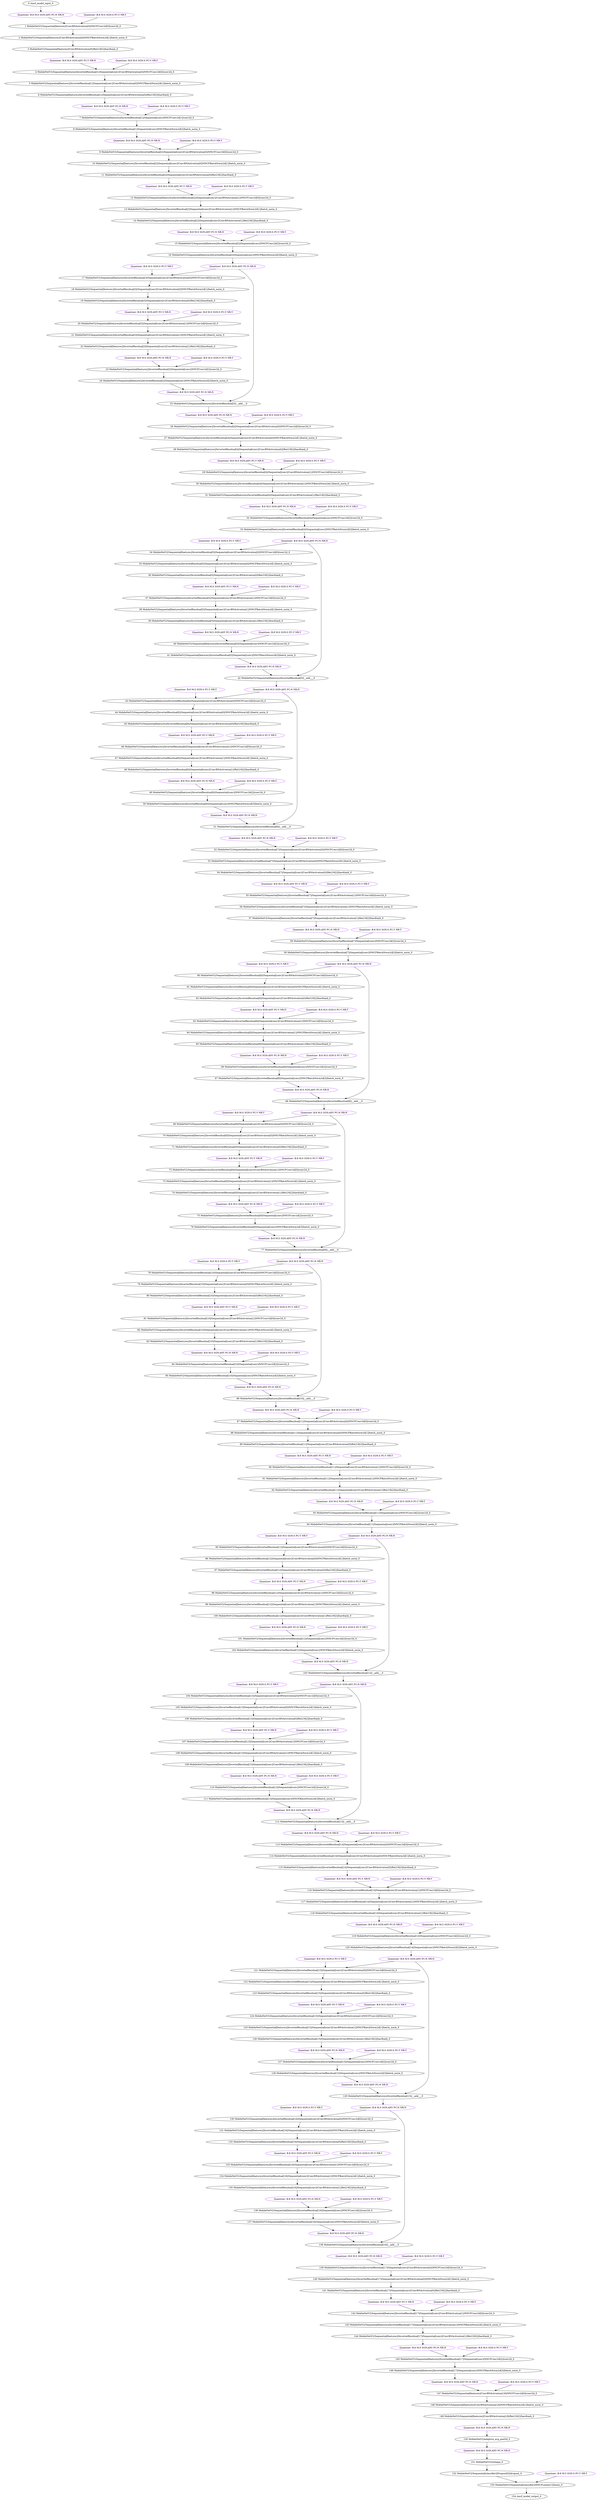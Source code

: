 strict digraph  {
"0 /nncf_model_input_0" [id=0, type=nncf_model_input];
"1 MobileNetV2/Sequential[features]/ConvBNActivation[0]/NNCFConv2d[0]/conv2d_0" [id=1, type=conv2d];
"2 MobileNetV2/Sequential[features]/ConvBNActivation[0]/NNCFBatchNorm2d[1]/batch_norm_0" [id=2, type=batch_norm];
"3 MobileNetV2/Sequential[features]/ConvBNActivation[0]/ReLU6[2]/hardtanh_0" [id=3, type=hardtanh];
"4 MobileNetV2/Sequential[features]/InvertedResidual[1]/Sequential[conv]/ConvBNActivation[0]/NNCFConv2d[0]/conv2d_0" [id=4, type=conv2d];
"5 MobileNetV2/Sequential[features]/InvertedResidual[1]/Sequential[conv]/ConvBNActivation[0]/NNCFBatchNorm2d[1]/batch_norm_0" [id=5, type=batch_norm];
"6 MobileNetV2/Sequential[features]/InvertedResidual[1]/Sequential[conv]/ConvBNActivation[0]/ReLU6[2]/hardtanh_0" [id=6, type=hardtanh];
"7 MobileNetV2/Sequential[features]/InvertedResidual[1]/Sequential[conv]/NNCFConv2d[1]/conv2d_0" [id=7, type=conv2d];
"8 MobileNetV2/Sequential[features]/InvertedResidual[1]/Sequential[conv]/NNCFBatchNorm2d[2]/batch_norm_0" [id=8, type=batch_norm];
"9 MobileNetV2/Sequential[features]/InvertedResidual[2]/Sequential[conv]/ConvBNActivation[0]/NNCFConv2d[0]/conv2d_0" [id=9, type=conv2d];
"10 MobileNetV2/Sequential[features]/InvertedResidual[2]/Sequential[conv]/ConvBNActivation[0]/NNCFBatchNorm2d[1]/batch_norm_0" [id=10, type=batch_norm];
"11 MobileNetV2/Sequential[features]/InvertedResidual[2]/Sequential[conv]/ConvBNActivation[0]/ReLU6[2]/hardtanh_0" [id=11, type=hardtanh];
"12 MobileNetV2/Sequential[features]/InvertedResidual[2]/Sequential[conv]/ConvBNActivation[1]/NNCFConv2d[0]/conv2d_0" [id=12, type=conv2d];
"13 MobileNetV2/Sequential[features]/InvertedResidual[2]/Sequential[conv]/ConvBNActivation[1]/NNCFBatchNorm2d[1]/batch_norm_0" [id=13, type=batch_norm];
"14 MobileNetV2/Sequential[features]/InvertedResidual[2]/Sequential[conv]/ConvBNActivation[1]/ReLU6[2]/hardtanh_0" [id=14, type=hardtanh];
"15 MobileNetV2/Sequential[features]/InvertedResidual[2]/Sequential[conv]/NNCFConv2d[2]/conv2d_0" [id=15, type=conv2d];
"16 MobileNetV2/Sequential[features]/InvertedResidual[2]/Sequential[conv]/NNCFBatchNorm2d[3]/batch_norm_0" [id=16, type=batch_norm];
"17 MobileNetV2/Sequential[features]/InvertedResidual[3]/Sequential[conv]/ConvBNActivation[0]/NNCFConv2d[0]/conv2d_0" [id=17, type=conv2d];
"18 MobileNetV2/Sequential[features]/InvertedResidual[3]/Sequential[conv]/ConvBNActivation[0]/NNCFBatchNorm2d[1]/batch_norm_0" [id=18, type=batch_norm];
"19 MobileNetV2/Sequential[features]/InvertedResidual[3]/Sequential[conv]/ConvBNActivation[0]/ReLU6[2]/hardtanh_0" [id=19, type=hardtanh];
"20 MobileNetV2/Sequential[features]/InvertedResidual[3]/Sequential[conv]/ConvBNActivation[1]/NNCFConv2d[0]/conv2d_0" [id=20, type=conv2d];
"21 MobileNetV2/Sequential[features]/InvertedResidual[3]/Sequential[conv]/ConvBNActivation[1]/NNCFBatchNorm2d[1]/batch_norm_0" [id=21, type=batch_norm];
"22 MobileNetV2/Sequential[features]/InvertedResidual[3]/Sequential[conv]/ConvBNActivation[1]/ReLU6[2]/hardtanh_0" [id=22, type=hardtanh];
"23 MobileNetV2/Sequential[features]/InvertedResidual[3]/Sequential[conv]/NNCFConv2d[2]/conv2d_0" [id=23, type=conv2d];
"24 MobileNetV2/Sequential[features]/InvertedResidual[3]/Sequential[conv]/NNCFBatchNorm2d[3]/batch_norm_0" [id=24, type=batch_norm];
"25 MobileNetV2/Sequential[features]/InvertedResidual[3]/__add___0" [id=25, type=__add__];
"26 MobileNetV2/Sequential[features]/InvertedResidual[4]/Sequential[conv]/ConvBNActivation[0]/NNCFConv2d[0]/conv2d_0" [id=26, type=conv2d];
"27 MobileNetV2/Sequential[features]/InvertedResidual[4]/Sequential[conv]/ConvBNActivation[0]/NNCFBatchNorm2d[1]/batch_norm_0" [id=27, type=batch_norm];
"28 MobileNetV2/Sequential[features]/InvertedResidual[4]/Sequential[conv]/ConvBNActivation[0]/ReLU6[2]/hardtanh_0" [id=28, type=hardtanh];
"29 MobileNetV2/Sequential[features]/InvertedResidual[4]/Sequential[conv]/ConvBNActivation[1]/NNCFConv2d[0]/conv2d_0" [id=29, type=conv2d];
"30 MobileNetV2/Sequential[features]/InvertedResidual[4]/Sequential[conv]/ConvBNActivation[1]/NNCFBatchNorm2d[1]/batch_norm_0" [id=30, type=batch_norm];
"31 MobileNetV2/Sequential[features]/InvertedResidual[4]/Sequential[conv]/ConvBNActivation[1]/ReLU6[2]/hardtanh_0" [id=31, type=hardtanh];
"32 MobileNetV2/Sequential[features]/InvertedResidual[4]/Sequential[conv]/NNCFConv2d[2]/conv2d_0" [id=32, type=conv2d];
"33 MobileNetV2/Sequential[features]/InvertedResidual[4]/Sequential[conv]/NNCFBatchNorm2d[3]/batch_norm_0" [id=33, type=batch_norm];
"34 MobileNetV2/Sequential[features]/InvertedResidual[5]/Sequential[conv]/ConvBNActivation[0]/NNCFConv2d[0]/conv2d_0" [id=34, type=conv2d];
"35 MobileNetV2/Sequential[features]/InvertedResidual[5]/Sequential[conv]/ConvBNActivation[0]/NNCFBatchNorm2d[1]/batch_norm_0" [id=35, type=batch_norm];
"36 MobileNetV2/Sequential[features]/InvertedResidual[5]/Sequential[conv]/ConvBNActivation[0]/ReLU6[2]/hardtanh_0" [id=36, type=hardtanh];
"37 MobileNetV2/Sequential[features]/InvertedResidual[5]/Sequential[conv]/ConvBNActivation[1]/NNCFConv2d[0]/conv2d_0" [id=37, type=conv2d];
"38 MobileNetV2/Sequential[features]/InvertedResidual[5]/Sequential[conv]/ConvBNActivation[1]/NNCFBatchNorm2d[1]/batch_norm_0" [id=38, type=batch_norm];
"39 MobileNetV2/Sequential[features]/InvertedResidual[5]/Sequential[conv]/ConvBNActivation[1]/ReLU6[2]/hardtanh_0" [id=39, type=hardtanh];
"40 MobileNetV2/Sequential[features]/InvertedResidual[5]/Sequential[conv]/NNCFConv2d[2]/conv2d_0" [id=40, type=conv2d];
"41 MobileNetV2/Sequential[features]/InvertedResidual[5]/Sequential[conv]/NNCFBatchNorm2d[3]/batch_norm_0" [id=41, type=batch_norm];
"42 MobileNetV2/Sequential[features]/InvertedResidual[5]/__add___0" [id=42, type=__add__];
"43 MobileNetV2/Sequential[features]/InvertedResidual[6]/Sequential[conv]/ConvBNActivation[0]/NNCFConv2d[0]/conv2d_0" [id=43, type=conv2d];
"44 MobileNetV2/Sequential[features]/InvertedResidual[6]/Sequential[conv]/ConvBNActivation[0]/NNCFBatchNorm2d[1]/batch_norm_0" [id=44, type=batch_norm];
"45 MobileNetV2/Sequential[features]/InvertedResidual[6]/Sequential[conv]/ConvBNActivation[0]/ReLU6[2]/hardtanh_0" [id=45, type=hardtanh];
"46 MobileNetV2/Sequential[features]/InvertedResidual[6]/Sequential[conv]/ConvBNActivation[1]/NNCFConv2d[0]/conv2d_0" [id=46, type=conv2d];
"47 MobileNetV2/Sequential[features]/InvertedResidual[6]/Sequential[conv]/ConvBNActivation[1]/NNCFBatchNorm2d[1]/batch_norm_0" [id=47, type=batch_norm];
"48 MobileNetV2/Sequential[features]/InvertedResidual[6]/Sequential[conv]/ConvBNActivation[1]/ReLU6[2]/hardtanh_0" [id=48, type=hardtanh];
"49 MobileNetV2/Sequential[features]/InvertedResidual[6]/Sequential[conv]/NNCFConv2d[2]/conv2d_0" [id=49, type=conv2d];
"50 MobileNetV2/Sequential[features]/InvertedResidual[6]/Sequential[conv]/NNCFBatchNorm2d[3]/batch_norm_0" [id=50, type=batch_norm];
"51 MobileNetV2/Sequential[features]/InvertedResidual[6]/__add___0" [id=51, type=__add__];
"52 MobileNetV2/Sequential[features]/InvertedResidual[7]/Sequential[conv]/ConvBNActivation[0]/NNCFConv2d[0]/conv2d_0" [id=52, type=conv2d];
"53 MobileNetV2/Sequential[features]/InvertedResidual[7]/Sequential[conv]/ConvBNActivation[0]/NNCFBatchNorm2d[1]/batch_norm_0" [id=53, type=batch_norm];
"54 MobileNetV2/Sequential[features]/InvertedResidual[7]/Sequential[conv]/ConvBNActivation[0]/ReLU6[2]/hardtanh_0" [id=54, type=hardtanh];
"55 MobileNetV2/Sequential[features]/InvertedResidual[7]/Sequential[conv]/ConvBNActivation[1]/NNCFConv2d[0]/conv2d_0" [id=55, type=conv2d];
"56 MobileNetV2/Sequential[features]/InvertedResidual[7]/Sequential[conv]/ConvBNActivation[1]/NNCFBatchNorm2d[1]/batch_norm_0" [id=56, type=batch_norm];
"57 MobileNetV2/Sequential[features]/InvertedResidual[7]/Sequential[conv]/ConvBNActivation[1]/ReLU6[2]/hardtanh_0" [id=57, type=hardtanh];
"58 MobileNetV2/Sequential[features]/InvertedResidual[7]/Sequential[conv]/NNCFConv2d[2]/conv2d_0" [id=58, type=conv2d];
"59 MobileNetV2/Sequential[features]/InvertedResidual[7]/Sequential[conv]/NNCFBatchNorm2d[3]/batch_norm_0" [id=59, type=batch_norm];
"60 MobileNetV2/Sequential[features]/InvertedResidual[8]/Sequential[conv]/ConvBNActivation[0]/NNCFConv2d[0]/conv2d_0" [id=60, type=conv2d];
"61 MobileNetV2/Sequential[features]/InvertedResidual[8]/Sequential[conv]/ConvBNActivation[0]/NNCFBatchNorm2d[1]/batch_norm_0" [id=61, type=batch_norm];
"62 MobileNetV2/Sequential[features]/InvertedResidual[8]/Sequential[conv]/ConvBNActivation[0]/ReLU6[2]/hardtanh_0" [id=62, type=hardtanh];
"63 MobileNetV2/Sequential[features]/InvertedResidual[8]/Sequential[conv]/ConvBNActivation[1]/NNCFConv2d[0]/conv2d_0" [id=63, type=conv2d];
"64 MobileNetV2/Sequential[features]/InvertedResidual[8]/Sequential[conv]/ConvBNActivation[1]/NNCFBatchNorm2d[1]/batch_norm_0" [id=64, type=batch_norm];
"65 MobileNetV2/Sequential[features]/InvertedResidual[8]/Sequential[conv]/ConvBNActivation[1]/ReLU6[2]/hardtanh_0" [id=65, type=hardtanh];
"66 MobileNetV2/Sequential[features]/InvertedResidual[8]/Sequential[conv]/NNCFConv2d[2]/conv2d_0" [id=66, type=conv2d];
"67 MobileNetV2/Sequential[features]/InvertedResidual[8]/Sequential[conv]/NNCFBatchNorm2d[3]/batch_norm_0" [id=67, type=batch_norm];
"68 MobileNetV2/Sequential[features]/InvertedResidual[8]/__add___0" [id=68, type=__add__];
"69 MobileNetV2/Sequential[features]/InvertedResidual[9]/Sequential[conv]/ConvBNActivation[0]/NNCFConv2d[0]/conv2d_0" [id=69, type=conv2d];
"70 MobileNetV2/Sequential[features]/InvertedResidual[9]/Sequential[conv]/ConvBNActivation[0]/NNCFBatchNorm2d[1]/batch_norm_0" [id=70, type=batch_norm];
"71 MobileNetV2/Sequential[features]/InvertedResidual[9]/Sequential[conv]/ConvBNActivation[0]/ReLU6[2]/hardtanh_0" [id=71, type=hardtanh];
"72 MobileNetV2/Sequential[features]/InvertedResidual[9]/Sequential[conv]/ConvBNActivation[1]/NNCFConv2d[0]/conv2d_0" [id=72, type=conv2d];
"73 MobileNetV2/Sequential[features]/InvertedResidual[9]/Sequential[conv]/ConvBNActivation[1]/NNCFBatchNorm2d[1]/batch_norm_0" [id=73, type=batch_norm];
"74 MobileNetV2/Sequential[features]/InvertedResidual[9]/Sequential[conv]/ConvBNActivation[1]/ReLU6[2]/hardtanh_0" [id=74, type=hardtanh];
"75 MobileNetV2/Sequential[features]/InvertedResidual[9]/Sequential[conv]/NNCFConv2d[2]/conv2d_0" [id=75, type=conv2d];
"76 MobileNetV2/Sequential[features]/InvertedResidual[9]/Sequential[conv]/NNCFBatchNorm2d[3]/batch_norm_0" [id=76, type=batch_norm];
"77 MobileNetV2/Sequential[features]/InvertedResidual[9]/__add___0" [id=77, type=__add__];
"78 MobileNetV2/Sequential[features]/InvertedResidual[10]/Sequential[conv]/ConvBNActivation[0]/NNCFConv2d[0]/conv2d_0" [id=78, type=conv2d];
"79 MobileNetV2/Sequential[features]/InvertedResidual[10]/Sequential[conv]/ConvBNActivation[0]/NNCFBatchNorm2d[1]/batch_norm_0" [id=79, type=batch_norm];
"80 MobileNetV2/Sequential[features]/InvertedResidual[10]/Sequential[conv]/ConvBNActivation[0]/ReLU6[2]/hardtanh_0" [id=80, type=hardtanh];
"81 MobileNetV2/Sequential[features]/InvertedResidual[10]/Sequential[conv]/ConvBNActivation[1]/NNCFConv2d[0]/conv2d_0" [id=81, type=conv2d];
"82 MobileNetV2/Sequential[features]/InvertedResidual[10]/Sequential[conv]/ConvBNActivation[1]/NNCFBatchNorm2d[1]/batch_norm_0" [id=82, type=batch_norm];
"83 MobileNetV2/Sequential[features]/InvertedResidual[10]/Sequential[conv]/ConvBNActivation[1]/ReLU6[2]/hardtanh_0" [id=83, type=hardtanh];
"84 MobileNetV2/Sequential[features]/InvertedResidual[10]/Sequential[conv]/NNCFConv2d[2]/conv2d_0" [id=84, type=conv2d];
"85 MobileNetV2/Sequential[features]/InvertedResidual[10]/Sequential[conv]/NNCFBatchNorm2d[3]/batch_norm_0" [id=85, type=batch_norm];
"86 MobileNetV2/Sequential[features]/InvertedResidual[10]/__add___0" [id=86, type=__add__];
"87 MobileNetV2/Sequential[features]/InvertedResidual[11]/Sequential[conv]/ConvBNActivation[0]/NNCFConv2d[0]/conv2d_0" [id=87, type=conv2d];
"88 MobileNetV2/Sequential[features]/InvertedResidual[11]/Sequential[conv]/ConvBNActivation[0]/NNCFBatchNorm2d[1]/batch_norm_0" [id=88, type=batch_norm];
"89 MobileNetV2/Sequential[features]/InvertedResidual[11]/Sequential[conv]/ConvBNActivation[0]/ReLU6[2]/hardtanh_0" [id=89, type=hardtanh];
"90 MobileNetV2/Sequential[features]/InvertedResidual[11]/Sequential[conv]/ConvBNActivation[1]/NNCFConv2d[0]/conv2d_0" [id=90, type=conv2d];
"91 MobileNetV2/Sequential[features]/InvertedResidual[11]/Sequential[conv]/ConvBNActivation[1]/NNCFBatchNorm2d[1]/batch_norm_0" [id=91, type=batch_norm];
"92 MobileNetV2/Sequential[features]/InvertedResidual[11]/Sequential[conv]/ConvBNActivation[1]/ReLU6[2]/hardtanh_0" [id=92, type=hardtanh];
"93 MobileNetV2/Sequential[features]/InvertedResidual[11]/Sequential[conv]/NNCFConv2d[2]/conv2d_0" [id=93, type=conv2d];
"94 MobileNetV2/Sequential[features]/InvertedResidual[11]/Sequential[conv]/NNCFBatchNorm2d[3]/batch_norm_0" [id=94, type=batch_norm];
"95 MobileNetV2/Sequential[features]/InvertedResidual[12]/Sequential[conv]/ConvBNActivation[0]/NNCFConv2d[0]/conv2d_0" [id=95, type=conv2d];
"96 MobileNetV2/Sequential[features]/InvertedResidual[12]/Sequential[conv]/ConvBNActivation[0]/NNCFBatchNorm2d[1]/batch_norm_0" [id=96, type=batch_norm];
"97 MobileNetV2/Sequential[features]/InvertedResidual[12]/Sequential[conv]/ConvBNActivation[0]/ReLU6[2]/hardtanh_0" [id=97, type=hardtanh];
"98 MobileNetV2/Sequential[features]/InvertedResidual[12]/Sequential[conv]/ConvBNActivation[1]/NNCFConv2d[0]/conv2d_0" [id=98, type=conv2d];
"99 MobileNetV2/Sequential[features]/InvertedResidual[12]/Sequential[conv]/ConvBNActivation[1]/NNCFBatchNorm2d[1]/batch_norm_0" [id=99, type=batch_norm];
"100 MobileNetV2/Sequential[features]/InvertedResidual[12]/Sequential[conv]/ConvBNActivation[1]/ReLU6[2]/hardtanh_0" [id=100, type=hardtanh];
"101 MobileNetV2/Sequential[features]/InvertedResidual[12]/Sequential[conv]/NNCFConv2d[2]/conv2d_0" [id=101, type=conv2d];
"102 MobileNetV2/Sequential[features]/InvertedResidual[12]/Sequential[conv]/NNCFBatchNorm2d[3]/batch_norm_0" [id=102, type=batch_norm];
"103 MobileNetV2/Sequential[features]/InvertedResidual[12]/__add___0" [id=103, type=__add__];
"104 MobileNetV2/Sequential[features]/InvertedResidual[13]/Sequential[conv]/ConvBNActivation[0]/NNCFConv2d[0]/conv2d_0" [id=104, type=conv2d];
"105 MobileNetV2/Sequential[features]/InvertedResidual[13]/Sequential[conv]/ConvBNActivation[0]/NNCFBatchNorm2d[1]/batch_norm_0" [id=105, type=batch_norm];
"106 MobileNetV2/Sequential[features]/InvertedResidual[13]/Sequential[conv]/ConvBNActivation[0]/ReLU6[2]/hardtanh_0" [id=106, type=hardtanh];
"107 MobileNetV2/Sequential[features]/InvertedResidual[13]/Sequential[conv]/ConvBNActivation[1]/NNCFConv2d[0]/conv2d_0" [id=107, type=conv2d];
"108 MobileNetV2/Sequential[features]/InvertedResidual[13]/Sequential[conv]/ConvBNActivation[1]/NNCFBatchNorm2d[1]/batch_norm_0" [id=108, type=batch_norm];
"109 MobileNetV2/Sequential[features]/InvertedResidual[13]/Sequential[conv]/ConvBNActivation[1]/ReLU6[2]/hardtanh_0" [id=109, type=hardtanh];
"110 MobileNetV2/Sequential[features]/InvertedResidual[13]/Sequential[conv]/NNCFConv2d[2]/conv2d_0" [id=110, type=conv2d];
"111 MobileNetV2/Sequential[features]/InvertedResidual[13]/Sequential[conv]/NNCFBatchNorm2d[3]/batch_norm_0" [id=111, type=batch_norm];
"112 MobileNetV2/Sequential[features]/InvertedResidual[13]/__add___0" [id=112, type=__add__];
"113 MobileNetV2/Sequential[features]/InvertedResidual[14]/Sequential[conv]/ConvBNActivation[0]/NNCFConv2d[0]/conv2d_0" [id=113, type=conv2d];
"114 MobileNetV2/Sequential[features]/InvertedResidual[14]/Sequential[conv]/ConvBNActivation[0]/NNCFBatchNorm2d[1]/batch_norm_0" [id=114, type=batch_norm];
"115 MobileNetV2/Sequential[features]/InvertedResidual[14]/Sequential[conv]/ConvBNActivation[0]/ReLU6[2]/hardtanh_0" [id=115, type=hardtanh];
"116 MobileNetV2/Sequential[features]/InvertedResidual[14]/Sequential[conv]/ConvBNActivation[1]/NNCFConv2d[0]/conv2d_0" [id=116, type=conv2d];
"117 MobileNetV2/Sequential[features]/InvertedResidual[14]/Sequential[conv]/ConvBNActivation[1]/NNCFBatchNorm2d[1]/batch_norm_0" [id=117, type=batch_norm];
"118 MobileNetV2/Sequential[features]/InvertedResidual[14]/Sequential[conv]/ConvBNActivation[1]/ReLU6[2]/hardtanh_0" [id=118, type=hardtanh];
"119 MobileNetV2/Sequential[features]/InvertedResidual[14]/Sequential[conv]/NNCFConv2d[2]/conv2d_0" [id=119, type=conv2d];
"120 MobileNetV2/Sequential[features]/InvertedResidual[14]/Sequential[conv]/NNCFBatchNorm2d[3]/batch_norm_0" [id=120, type=batch_norm];
"121 MobileNetV2/Sequential[features]/InvertedResidual[15]/Sequential[conv]/ConvBNActivation[0]/NNCFConv2d[0]/conv2d_0" [id=121, type=conv2d];
"122 MobileNetV2/Sequential[features]/InvertedResidual[15]/Sequential[conv]/ConvBNActivation[0]/NNCFBatchNorm2d[1]/batch_norm_0" [id=122, type=batch_norm];
"123 MobileNetV2/Sequential[features]/InvertedResidual[15]/Sequential[conv]/ConvBNActivation[0]/ReLU6[2]/hardtanh_0" [id=123, type=hardtanh];
"124 MobileNetV2/Sequential[features]/InvertedResidual[15]/Sequential[conv]/ConvBNActivation[1]/NNCFConv2d[0]/conv2d_0" [id=124, type=conv2d];
"125 MobileNetV2/Sequential[features]/InvertedResidual[15]/Sequential[conv]/ConvBNActivation[1]/NNCFBatchNorm2d[1]/batch_norm_0" [id=125, type=batch_norm];
"126 MobileNetV2/Sequential[features]/InvertedResidual[15]/Sequential[conv]/ConvBNActivation[1]/ReLU6[2]/hardtanh_0" [id=126, type=hardtanh];
"127 MobileNetV2/Sequential[features]/InvertedResidual[15]/Sequential[conv]/NNCFConv2d[2]/conv2d_0" [id=127, type=conv2d];
"128 MobileNetV2/Sequential[features]/InvertedResidual[15]/Sequential[conv]/NNCFBatchNorm2d[3]/batch_norm_0" [id=128, type=batch_norm];
"129 MobileNetV2/Sequential[features]/InvertedResidual[15]/__add___0" [id=129, type=__add__];
"130 MobileNetV2/Sequential[features]/InvertedResidual[16]/Sequential[conv]/ConvBNActivation[0]/NNCFConv2d[0]/conv2d_0" [id=130, type=conv2d];
"131 MobileNetV2/Sequential[features]/InvertedResidual[16]/Sequential[conv]/ConvBNActivation[0]/NNCFBatchNorm2d[1]/batch_norm_0" [id=131, type=batch_norm];
"132 MobileNetV2/Sequential[features]/InvertedResidual[16]/Sequential[conv]/ConvBNActivation[0]/ReLU6[2]/hardtanh_0" [id=132, type=hardtanh];
"133 MobileNetV2/Sequential[features]/InvertedResidual[16]/Sequential[conv]/ConvBNActivation[1]/NNCFConv2d[0]/conv2d_0" [id=133, type=conv2d];
"134 MobileNetV2/Sequential[features]/InvertedResidual[16]/Sequential[conv]/ConvBNActivation[1]/NNCFBatchNorm2d[1]/batch_norm_0" [id=134, type=batch_norm];
"135 MobileNetV2/Sequential[features]/InvertedResidual[16]/Sequential[conv]/ConvBNActivation[1]/ReLU6[2]/hardtanh_0" [id=135, type=hardtanh];
"136 MobileNetV2/Sequential[features]/InvertedResidual[16]/Sequential[conv]/NNCFConv2d[2]/conv2d_0" [id=136, type=conv2d];
"137 MobileNetV2/Sequential[features]/InvertedResidual[16]/Sequential[conv]/NNCFBatchNorm2d[3]/batch_norm_0" [id=137, type=batch_norm];
"138 MobileNetV2/Sequential[features]/InvertedResidual[16]/__add___0" [id=138, type=__add__];
"139 MobileNetV2/Sequential[features]/InvertedResidual[17]/Sequential[conv]/ConvBNActivation[0]/NNCFConv2d[0]/conv2d_0" [id=139, type=conv2d];
"140 MobileNetV2/Sequential[features]/InvertedResidual[17]/Sequential[conv]/ConvBNActivation[0]/NNCFBatchNorm2d[1]/batch_norm_0" [id=140, type=batch_norm];
"141 MobileNetV2/Sequential[features]/InvertedResidual[17]/Sequential[conv]/ConvBNActivation[0]/ReLU6[2]/hardtanh_0" [id=141, type=hardtanh];
"142 MobileNetV2/Sequential[features]/InvertedResidual[17]/Sequential[conv]/ConvBNActivation[1]/NNCFConv2d[0]/conv2d_0" [id=142, type=conv2d];
"143 MobileNetV2/Sequential[features]/InvertedResidual[17]/Sequential[conv]/ConvBNActivation[1]/NNCFBatchNorm2d[1]/batch_norm_0" [id=143, type=batch_norm];
"144 MobileNetV2/Sequential[features]/InvertedResidual[17]/Sequential[conv]/ConvBNActivation[1]/ReLU6[2]/hardtanh_0" [id=144, type=hardtanh];
"145 MobileNetV2/Sequential[features]/InvertedResidual[17]/Sequential[conv]/NNCFConv2d[2]/conv2d_0" [id=145, type=conv2d];
"146 MobileNetV2/Sequential[features]/InvertedResidual[17]/Sequential[conv]/NNCFBatchNorm2d[3]/batch_norm_0" [id=146, type=batch_norm];
"147 MobileNetV2/Sequential[features]/ConvBNActivation[18]/NNCFConv2d[0]/conv2d_0" [id=147, type=conv2d];
"148 MobileNetV2/Sequential[features]/ConvBNActivation[18]/NNCFBatchNorm2d[1]/batch_norm_0" [id=148, type=batch_norm];
"149 MobileNetV2/Sequential[features]/ConvBNActivation[18]/ReLU6[2]/hardtanh_0" [id=149, type=hardtanh];
"150 MobileNetV2/adaptive_avg_pool2d_0" [id=150, type=adaptive_avg_pool2d];
"151 MobileNetV2/reshape_0" [id=151, type=reshape];
"152 MobileNetV2/Sequential[classifier]/Dropout[0]/dropout_0" [id=152, type=dropout];
"153 MobileNetV2/Sequential[classifier]/NNCFLinear[1]/linear_0" [id=153, type=linear];
"154 /nncf_model_output_0" [id=154, type=nncf_model_output];
"/nncf_model_input_0|OUT" [color=purple, id=0, label="Quantizer: B:8 M:S SGN:ANY PC:N NR:N"];
"MobileNetV2/Sequential[features]/ConvBNActivation[0]/NNCFConv2d[0]/conv2d_0|WEIGHT" [color=purple, id=1, label="Quantizer: B:8 M:S SGN:S PC:Y NR:Y"];
"MobileNetV2/Sequential[features]/ConvBNActivation[0]/ReLU6[2]/hardtanh_0|OUT" [color=purple, id=3, label="Quantizer: B:8 M:S SGN:ANY PC:Y NR:N"];
"MobileNetV2/Sequential[features]/InvertedResidual[1]/Sequential[conv]/ConvBNActivation[0]/NNCFConv2d[0]/conv2d_0|WEIGHT" [color=purple, id=4, label="Quantizer: B:8 M:S SGN:S PC:Y NR:Y"];
"MobileNetV2/Sequential[features]/InvertedResidual[1]/Sequential[conv]/ConvBNActivation[0]/ReLU6[2]/hardtanh_0|OUT" [color=purple, id=6, label="Quantizer: B:8 M:S SGN:ANY PC:N NR:N"];
"MobileNetV2/Sequential[features]/InvertedResidual[1]/Sequential[conv]/NNCFConv2d[1]/conv2d_0|WEIGHT" [color=purple, id=7, label="Quantizer: B:8 M:S SGN:S PC:Y NR:Y"];
"MobileNetV2/Sequential[features]/InvertedResidual[1]/Sequential[conv]/NNCFBatchNorm2d[2]/batch_norm_0|OUT" [color=purple, id=8, label="Quantizer: B:8 M:S SGN:ANY PC:N NR:N"];
"MobileNetV2/Sequential[features]/InvertedResidual[2]/Sequential[conv]/ConvBNActivation[0]/NNCFConv2d[0]/conv2d_0|WEIGHT" [color=purple, id=9, label="Quantizer: B:8 M:S SGN:S PC:Y NR:Y"];
"MobileNetV2/Sequential[features]/InvertedResidual[2]/Sequential[conv]/ConvBNActivation[0]/ReLU6[2]/hardtanh_0|OUT" [color=purple, id=11, label="Quantizer: B:8 M:S SGN:ANY PC:Y NR:N"];
"MobileNetV2/Sequential[features]/InvertedResidual[2]/Sequential[conv]/ConvBNActivation[1]/NNCFConv2d[0]/conv2d_0|WEIGHT" [color=purple, id=12, label="Quantizer: B:8 M:S SGN:S PC:Y NR:Y"];
"MobileNetV2/Sequential[features]/InvertedResidual[2]/Sequential[conv]/ConvBNActivation[1]/ReLU6[2]/hardtanh_0|OUT" [color=purple, id=14, label="Quantizer: B:8 M:S SGN:ANY PC:N NR:N"];
"MobileNetV2/Sequential[features]/InvertedResidual[2]/Sequential[conv]/NNCFConv2d[2]/conv2d_0|WEIGHT" [color=purple, id=15, label="Quantizer: B:8 M:S SGN:S PC:Y NR:Y"];
"MobileNetV2/Sequential[features]/InvertedResidual[2]/Sequential[conv]/NNCFBatchNorm2d[3]/batch_norm_0|OUT" [color=purple, id=16, label="Quantizer: B:8 M:S SGN:ANY PC:N NR:N"];
"MobileNetV2/Sequential[features]/InvertedResidual[3]/Sequential[conv]/ConvBNActivation[0]/NNCFConv2d[0]/conv2d_0|WEIGHT" [color=purple, id=17, label="Quantizer: B:8 M:S SGN:S PC:Y NR:Y"];
"MobileNetV2/Sequential[features]/InvertedResidual[3]/Sequential[conv]/ConvBNActivation[0]/ReLU6[2]/hardtanh_0|OUT" [color=purple, id=19, label="Quantizer: B:8 M:S SGN:ANY PC:Y NR:N"];
"MobileNetV2/Sequential[features]/InvertedResidual[3]/Sequential[conv]/ConvBNActivation[1]/NNCFConv2d[0]/conv2d_0|WEIGHT" [color=purple, id=20, label="Quantizer: B:8 M:S SGN:S PC:Y NR:Y"];
"MobileNetV2/Sequential[features]/InvertedResidual[3]/Sequential[conv]/ConvBNActivation[1]/ReLU6[2]/hardtanh_0|OUT" [color=purple, id=22, label="Quantizer: B:8 M:S SGN:ANY PC:N NR:N"];
"MobileNetV2/Sequential[features]/InvertedResidual[3]/Sequential[conv]/NNCFConv2d[2]/conv2d_0|WEIGHT" [color=purple, id=23, label="Quantizer: B:8 M:S SGN:S PC:Y NR:Y"];
"MobileNetV2/Sequential[features]/InvertedResidual[3]/Sequential[conv]/NNCFBatchNorm2d[3]/batch_norm_0|OUT" [color=purple, id=24, label="Quantizer: B:8 M:S SGN:ANY PC:N NR:N"];
"MobileNetV2/Sequential[features]/InvertedResidual[3]/__add___0|OUT" [color=purple, id=25, label="Quantizer: B:8 M:S SGN:ANY PC:N NR:N"];
"MobileNetV2/Sequential[features]/InvertedResidual[4]/Sequential[conv]/ConvBNActivation[0]/NNCFConv2d[0]/conv2d_0|WEIGHT" [color=purple, id=26, label="Quantizer: B:8 M:S SGN:S PC:Y NR:Y"];
"MobileNetV2/Sequential[features]/InvertedResidual[4]/Sequential[conv]/ConvBNActivation[0]/ReLU6[2]/hardtanh_0|OUT" [color=purple, id=28, label="Quantizer: B:8 M:S SGN:ANY PC:Y NR:N"];
"MobileNetV2/Sequential[features]/InvertedResidual[4]/Sequential[conv]/ConvBNActivation[1]/NNCFConv2d[0]/conv2d_0|WEIGHT" [color=purple, id=29, label="Quantizer: B:8 M:S SGN:S PC:Y NR:Y"];
"MobileNetV2/Sequential[features]/InvertedResidual[4]/Sequential[conv]/ConvBNActivation[1]/ReLU6[2]/hardtanh_0|OUT" [color=purple, id=31, label="Quantizer: B:8 M:S SGN:ANY PC:N NR:N"];
"MobileNetV2/Sequential[features]/InvertedResidual[4]/Sequential[conv]/NNCFConv2d[2]/conv2d_0|WEIGHT" [color=purple, id=32, label="Quantizer: B:8 M:S SGN:S PC:Y NR:Y"];
"MobileNetV2/Sequential[features]/InvertedResidual[4]/Sequential[conv]/NNCFBatchNorm2d[3]/batch_norm_0|OUT" [color=purple, id=33, label="Quantizer: B:8 M:S SGN:ANY PC:N NR:N"];
"MobileNetV2/Sequential[features]/InvertedResidual[5]/Sequential[conv]/ConvBNActivation[0]/NNCFConv2d[0]/conv2d_0|WEIGHT" [color=purple, id=34, label="Quantizer: B:8 M:S SGN:S PC:Y NR:Y"];
"MobileNetV2/Sequential[features]/InvertedResidual[5]/Sequential[conv]/ConvBNActivation[0]/ReLU6[2]/hardtanh_0|OUT" [color=purple, id=36, label="Quantizer: B:8 M:S SGN:ANY PC:Y NR:N"];
"MobileNetV2/Sequential[features]/InvertedResidual[5]/Sequential[conv]/ConvBNActivation[1]/NNCFConv2d[0]/conv2d_0|WEIGHT" [color=purple, id=37, label="Quantizer: B:8 M:S SGN:S PC:Y NR:Y"];
"MobileNetV2/Sequential[features]/InvertedResidual[5]/Sequential[conv]/ConvBNActivation[1]/ReLU6[2]/hardtanh_0|OUT" [color=purple, id=39, label="Quantizer: B:8 M:S SGN:ANY PC:N NR:N"];
"MobileNetV2/Sequential[features]/InvertedResidual[5]/Sequential[conv]/NNCFConv2d[2]/conv2d_0|WEIGHT" [color=purple, id=40, label="Quantizer: B:8 M:S SGN:S PC:Y NR:Y"];
"MobileNetV2/Sequential[features]/InvertedResidual[5]/Sequential[conv]/NNCFBatchNorm2d[3]/batch_norm_0|OUT" [color=purple, id=41, label="Quantizer: B:8 M:S SGN:ANY PC:N NR:N"];
"MobileNetV2/Sequential[features]/InvertedResidual[5]/__add___0|OUT" [color=purple, id=42, label="Quantizer: B:8 M:S SGN:ANY PC:N NR:N"];
"MobileNetV2/Sequential[features]/InvertedResidual[6]/Sequential[conv]/ConvBNActivation[0]/NNCFConv2d[0]/conv2d_0|WEIGHT" [color=purple, id=43, label="Quantizer: B:8 M:S SGN:S PC:Y NR:Y"];
"MobileNetV2/Sequential[features]/InvertedResidual[6]/Sequential[conv]/ConvBNActivation[0]/ReLU6[2]/hardtanh_0|OUT" [color=purple, id=45, label="Quantizer: B:8 M:S SGN:ANY PC:Y NR:N"];
"MobileNetV2/Sequential[features]/InvertedResidual[6]/Sequential[conv]/ConvBNActivation[1]/NNCFConv2d[0]/conv2d_0|WEIGHT" [color=purple, id=46, label="Quantizer: B:8 M:S SGN:S PC:Y NR:Y"];
"MobileNetV2/Sequential[features]/InvertedResidual[6]/Sequential[conv]/ConvBNActivation[1]/ReLU6[2]/hardtanh_0|OUT" [color=purple, id=48, label="Quantizer: B:8 M:S SGN:ANY PC:N NR:N"];
"MobileNetV2/Sequential[features]/InvertedResidual[6]/Sequential[conv]/NNCFConv2d[2]/conv2d_0|WEIGHT" [color=purple, id=49, label="Quantizer: B:8 M:S SGN:S PC:Y NR:Y"];
"MobileNetV2/Sequential[features]/InvertedResidual[6]/Sequential[conv]/NNCFBatchNorm2d[3]/batch_norm_0|OUT" [color=purple, id=50, label="Quantizer: B:8 M:S SGN:ANY PC:N NR:N"];
"MobileNetV2/Sequential[features]/InvertedResidual[6]/__add___0|OUT" [color=purple, id=51, label="Quantizer: B:8 M:S SGN:ANY PC:N NR:N"];
"MobileNetV2/Sequential[features]/InvertedResidual[7]/Sequential[conv]/ConvBNActivation[0]/NNCFConv2d[0]/conv2d_0|WEIGHT" [color=purple, id=52, label="Quantizer: B:8 M:S SGN:S PC:Y NR:Y"];
"MobileNetV2/Sequential[features]/InvertedResidual[7]/Sequential[conv]/ConvBNActivation[0]/ReLU6[2]/hardtanh_0|OUT" [color=purple, id=54, label="Quantizer: B:8 M:S SGN:ANY PC:Y NR:N"];
"MobileNetV2/Sequential[features]/InvertedResidual[7]/Sequential[conv]/ConvBNActivation[1]/NNCFConv2d[0]/conv2d_0|WEIGHT" [color=purple, id=55, label="Quantizer: B:8 M:S SGN:S PC:Y NR:Y"];
"MobileNetV2/Sequential[features]/InvertedResidual[7]/Sequential[conv]/ConvBNActivation[1]/ReLU6[2]/hardtanh_0|OUT" [color=purple, id=57, label="Quantizer: B:8 M:S SGN:ANY PC:N NR:N"];
"MobileNetV2/Sequential[features]/InvertedResidual[7]/Sequential[conv]/NNCFConv2d[2]/conv2d_0|WEIGHT" [color=purple, id=58, label="Quantizer: B:8 M:S SGN:S PC:Y NR:Y"];
"MobileNetV2/Sequential[features]/InvertedResidual[7]/Sequential[conv]/NNCFBatchNorm2d[3]/batch_norm_0|OUT" [color=purple, id=59, label="Quantizer: B:8 M:S SGN:ANY PC:N NR:N"];
"MobileNetV2/Sequential[features]/InvertedResidual[8]/Sequential[conv]/ConvBNActivation[0]/NNCFConv2d[0]/conv2d_0|WEIGHT" [color=purple, id=60, label="Quantizer: B:8 M:S SGN:S PC:Y NR:Y"];
"MobileNetV2/Sequential[features]/InvertedResidual[8]/Sequential[conv]/ConvBNActivation[0]/ReLU6[2]/hardtanh_0|OUT" [color=purple, id=62, label="Quantizer: B:8 M:S SGN:ANY PC:Y NR:N"];
"MobileNetV2/Sequential[features]/InvertedResidual[8]/Sequential[conv]/ConvBNActivation[1]/NNCFConv2d[0]/conv2d_0|WEIGHT" [color=purple, id=63, label="Quantizer: B:8 M:S SGN:S PC:Y NR:Y"];
"MobileNetV2/Sequential[features]/InvertedResidual[8]/Sequential[conv]/ConvBNActivation[1]/ReLU6[2]/hardtanh_0|OUT" [color=purple, id=65, label="Quantizer: B:8 M:S SGN:ANY PC:N NR:N"];
"MobileNetV2/Sequential[features]/InvertedResidual[8]/Sequential[conv]/NNCFConv2d[2]/conv2d_0|WEIGHT" [color=purple, id=66, label="Quantizer: B:8 M:S SGN:S PC:Y NR:Y"];
"MobileNetV2/Sequential[features]/InvertedResidual[8]/Sequential[conv]/NNCFBatchNorm2d[3]/batch_norm_0|OUT" [color=purple, id=67, label="Quantizer: B:8 M:S SGN:ANY PC:N NR:N"];
"MobileNetV2/Sequential[features]/InvertedResidual[8]/__add___0|OUT" [color=purple, id=68, label="Quantizer: B:8 M:S SGN:ANY PC:N NR:N"];
"MobileNetV2/Sequential[features]/InvertedResidual[9]/Sequential[conv]/ConvBNActivation[0]/NNCFConv2d[0]/conv2d_0|WEIGHT" [color=purple, id=69, label="Quantizer: B:8 M:S SGN:S PC:Y NR:Y"];
"MobileNetV2/Sequential[features]/InvertedResidual[9]/Sequential[conv]/ConvBNActivation[0]/ReLU6[2]/hardtanh_0|OUT" [color=purple, id=71, label="Quantizer: B:8 M:S SGN:ANY PC:Y NR:N"];
"MobileNetV2/Sequential[features]/InvertedResidual[9]/Sequential[conv]/ConvBNActivation[1]/NNCFConv2d[0]/conv2d_0|WEIGHT" [color=purple, id=72, label="Quantizer: B:8 M:S SGN:S PC:Y NR:Y"];
"MobileNetV2/Sequential[features]/InvertedResidual[9]/Sequential[conv]/ConvBNActivation[1]/ReLU6[2]/hardtanh_0|OUT" [color=purple, id=74, label="Quantizer: B:8 M:S SGN:ANY PC:N NR:N"];
"MobileNetV2/Sequential[features]/InvertedResidual[9]/Sequential[conv]/NNCFConv2d[2]/conv2d_0|WEIGHT" [color=purple, id=75, label="Quantizer: B:8 M:S SGN:S PC:Y NR:Y"];
"MobileNetV2/Sequential[features]/InvertedResidual[9]/Sequential[conv]/NNCFBatchNorm2d[3]/batch_norm_0|OUT" [color=purple, id=76, label="Quantizer: B:8 M:S SGN:ANY PC:N NR:N"];
"MobileNetV2/Sequential[features]/InvertedResidual[9]/__add___0|OUT" [color=purple, id=77, label="Quantizer: B:8 M:S SGN:ANY PC:N NR:N"];
"MobileNetV2/Sequential[features]/InvertedResidual[10]/Sequential[conv]/ConvBNActivation[0]/NNCFConv2d[0]/conv2d_0|WEIGHT" [color=purple, id=78, label="Quantizer: B:8 M:S SGN:S PC:Y NR:Y"];
"MobileNetV2/Sequential[features]/InvertedResidual[10]/Sequential[conv]/ConvBNActivation[0]/ReLU6[2]/hardtanh_0|OUT" [color=purple, id=80, label="Quantizer: B:8 M:S SGN:ANY PC:Y NR:N"];
"MobileNetV2/Sequential[features]/InvertedResidual[10]/Sequential[conv]/ConvBNActivation[1]/NNCFConv2d[0]/conv2d_0|WEIGHT" [color=purple, id=81, label="Quantizer: B:8 M:S SGN:S PC:Y NR:Y"];
"MobileNetV2/Sequential[features]/InvertedResidual[10]/Sequential[conv]/ConvBNActivation[1]/ReLU6[2]/hardtanh_0|OUT" [color=purple, id=83, label="Quantizer: B:8 M:S SGN:ANY PC:N NR:N"];
"MobileNetV2/Sequential[features]/InvertedResidual[10]/Sequential[conv]/NNCFConv2d[2]/conv2d_0|WEIGHT" [color=purple, id=84, label="Quantizer: B:8 M:S SGN:S PC:Y NR:Y"];
"MobileNetV2/Sequential[features]/InvertedResidual[10]/Sequential[conv]/NNCFBatchNorm2d[3]/batch_norm_0|OUT" [color=purple, id=85, label="Quantizer: B:8 M:S SGN:ANY PC:N NR:N"];
"MobileNetV2/Sequential[features]/InvertedResidual[10]/__add___0|OUT" [color=purple, id=86, label="Quantizer: B:8 M:S SGN:ANY PC:N NR:N"];
"MobileNetV2/Sequential[features]/InvertedResidual[11]/Sequential[conv]/ConvBNActivation[0]/NNCFConv2d[0]/conv2d_0|WEIGHT" [color=purple, id=87, label="Quantizer: B:8 M:S SGN:S PC:Y NR:Y"];
"MobileNetV2/Sequential[features]/InvertedResidual[11]/Sequential[conv]/ConvBNActivation[0]/ReLU6[2]/hardtanh_0|OUT" [color=purple, id=89, label="Quantizer: B:8 M:S SGN:ANY PC:Y NR:N"];
"MobileNetV2/Sequential[features]/InvertedResidual[11]/Sequential[conv]/ConvBNActivation[1]/NNCFConv2d[0]/conv2d_0|WEIGHT" [color=purple, id=90, label="Quantizer: B:8 M:S SGN:S PC:Y NR:Y"];
"MobileNetV2/Sequential[features]/InvertedResidual[11]/Sequential[conv]/ConvBNActivation[1]/ReLU6[2]/hardtanh_0|OUT" [color=purple, id=92, label="Quantizer: B:8 M:S SGN:ANY PC:N NR:N"];
"MobileNetV2/Sequential[features]/InvertedResidual[11]/Sequential[conv]/NNCFConv2d[2]/conv2d_0|WEIGHT" [color=purple, id=93, label="Quantizer: B:8 M:S SGN:S PC:Y NR:Y"];
"MobileNetV2/Sequential[features]/InvertedResidual[11]/Sequential[conv]/NNCFBatchNorm2d[3]/batch_norm_0|OUT" [color=purple, id=94, label="Quantizer: B:8 M:S SGN:ANY PC:N NR:N"];
"MobileNetV2/Sequential[features]/InvertedResidual[12]/Sequential[conv]/ConvBNActivation[0]/NNCFConv2d[0]/conv2d_0|WEIGHT" [color=purple, id=95, label="Quantizer: B:8 M:S SGN:S PC:Y NR:Y"];
"MobileNetV2/Sequential[features]/InvertedResidual[12]/Sequential[conv]/ConvBNActivation[0]/ReLU6[2]/hardtanh_0|OUT" [color=purple, id=97, label="Quantizer: B:8 M:S SGN:ANY PC:Y NR:N"];
"MobileNetV2/Sequential[features]/InvertedResidual[12]/Sequential[conv]/ConvBNActivation[1]/NNCFConv2d[0]/conv2d_0|WEIGHT" [color=purple, id=98, label="Quantizer: B:8 M:S SGN:S PC:Y NR:Y"];
"MobileNetV2/Sequential[features]/InvertedResidual[12]/Sequential[conv]/ConvBNActivation[1]/ReLU6[2]/hardtanh_0|OUT" [color=purple, id=100, label="Quantizer: B:8 M:S SGN:ANY PC:N NR:N"];
"MobileNetV2/Sequential[features]/InvertedResidual[12]/Sequential[conv]/NNCFConv2d[2]/conv2d_0|WEIGHT" [color=purple, id=101, label="Quantizer: B:8 M:S SGN:S PC:Y NR:Y"];
"MobileNetV2/Sequential[features]/InvertedResidual[12]/Sequential[conv]/NNCFBatchNorm2d[3]/batch_norm_0|OUT" [color=purple, id=102, label="Quantizer: B:8 M:S SGN:ANY PC:N NR:N"];
"MobileNetV2/Sequential[features]/InvertedResidual[12]/__add___0|OUT" [color=purple, id=103, label="Quantizer: B:8 M:S SGN:ANY PC:N NR:N"];
"MobileNetV2/Sequential[features]/InvertedResidual[13]/Sequential[conv]/ConvBNActivation[0]/NNCFConv2d[0]/conv2d_0|WEIGHT" [color=purple, id=104, label="Quantizer: B:8 M:S SGN:S PC:Y NR:Y"];
"MobileNetV2/Sequential[features]/InvertedResidual[13]/Sequential[conv]/ConvBNActivation[0]/ReLU6[2]/hardtanh_0|OUT" [color=purple, id=106, label="Quantizer: B:8 M:S SGN:ANY PC:Y NR:N"];
"MobileNetV2/Sequential[features]/InvertedResidual[13]/Sequential[conv]/ConvBNActivation[1]/NNCFConv2d[0]/conv2d_0|WEIGHT" [color=purple, id=107, label="Quantizer: B:8 M:S SGN:S PC:Y NR:Y"];
"MobileNetV2/Sequential[features]/InvertedResidual[13]/Sequential[conv]/ConvBNActivation[1]/ReLU6[2]/hardtanh_0|OUT" [color=purple, id=109, label="Quantizer: B:8 M:S SGN:ANY PC:N NR:N"];
"MobileNetV2/Sequential[features]/InvertedResidual[13]/Sequential[conv]/NNCFConv2d[2]/conv2d_0|WEIGHT" [color=purple, id=110, label="Quantizer: B:8 M:S SGN:S PC:Y NR:Y"];
"MobileNetV2/Sequential[features]/InvertedResidual[13]/Sequential[conv]/NNCFBatchNorm2d[3]/batch_norm_0|OUT" [color=purple, id=111, label="Quantizer: B:8 M:S SGN:ANY PC:N NR:N"];
"MobileNetV2/Sequential[features]/InvertedResidual[13]/__add___0|OUT" [color=purple, id=112, label="Quantizer: B:8 M:S SGN:ANY PC:N NR:N"];
"MobileNetV2/Sequential[features]/InvertedResidual[14]/Sequential[conv]/ConvBNActivation[0]/NNCFConv2d[0]/conv2d_0|WEIGHT" [color=purple, id=113, label="Quantizer: B:8 M:S SGN:S PC:Y NR:Y"];
"MobileNetV2/Sequential[features]/InvertedResidual[14]/Sequential[conv]/ConvBNActivation[0]/ReLU6[2]/hardtanh_0|OUT" [color=purple, id=115, label="Quantizer: B:8 M:S SGN:ANY PC:Y NR:N"];
"MobileNetV2/Sequential[features]/InvertedResidual[14]/Sequential[conv]/ConvBNActivation[1]/NNCFConv2d[0]/conv2d_0|WEIGHT" [color=purple, id=116, label="Quantizer: B:8 M:S SGN:S PC:Y NR:Y"];
"MobileNetV2/Sequential[features]/InvertedResidual[14]/Sequential[conv]/ConvBNActivation[1]/ReLU6[2]/hardtanh_0|OUT" [color=purple, id=118, label="Quantizer: B:8 M:S SGN:ANY PC:N NR:N"];
"MobileNetV2/Sequential[features]/InvertedResidual[14]/Sequential[conv]/NNCFConv2d[2]/conv2d_0|WEIGHT" [color=purple, id=119, label="Quantizer: B:8 M:S SGN:S PC:Y NR:Y"];
"MobileNetV2/Sequential[features]/InvertedResidual[14]/Sequential[conv]/NNCFBatchNorm2d[3]/batch_norm_0|OUT" [color=purple, id=120, label="Quantizer: B:8 M:S SGN:ANY PC:N NR:N"];
"MobileNetV2/Sequential[features]/InvertedResidual[15]/Sequential[conv]/ConvBNActivation[0]/NNCFConv2d[0]/conv2d_0|WEIGHT" [color=purple, id=121, label="Quantizer: B:8 M:S SGN:S PC:Y NR:Y"];
"MobileNetV2/Sequential[features]/InvertedResidual[15]/Sequential[conv]/ConvBNActivation[0]/ReLU6[2]/hardtanh_0|OUT" [color=purple, id=123, label="Quantizer: B:8 M:S SGN:ANY PC:Y NR:N"];
"MobileNetV2/Sequential[features]/InvertedResidual[15]/Sequential[conv]/ConvBNActivation[1]/NNCFConv2d[0]/conv2d_0|WEIGHT" [color=purple, id=124, label="Quantizer: B:8 M:S SGN:S PC:Y NR:Y"];
"MobileNetV2/Sequential[features]/InvertedResidual[15]/Sequential[conv]/ConvBNActivation[1]/ReLU6[2]/hardtanh_0|OUT" [color=purple, id=126, label="Quantizer: B:8 M:S SGN:ANY PC:N NR:N"];
"MobileNetV2/Sequential[features]/InvertedResidual[15]/Sequential[conv]/NNCFConv2d[2]/conv2d_0|WEIGHT" [color=purple, id=127, label="Quantizer: B:8 M:S SGN:S PC:Y NR:Y"];
"MobileNetV2/Sequential[features]/InvertedResidual[15]/Sequential[conv]/NNCFBatchNorm2d[3]/batch_norm_0|OUT" [color=purple, id=128, label="Quantizer: B:8 M:S SGN:ANY PC:N NR:N"];
"MobileNetV2/Sequential[features]/InvertedResidual[15]/__add___0|OUT" [color=purple, id=129, label="Quantizer: B:8 M:S SGN:ANY PC:N NR:N"];
"MobileNetV2/Sequential[features]/InvertedResidual[16]/Sequential[conv]/ConvBNActivation[0]/NNCFConv2d[0]/conv2d_0|WEIGHT" [color=purple, id=130, label="Quantizer: B:8 M:S SGN:S PC:Y NR:Y"];
"MobileNetV2/Sequential[features]/InvertedResidual[16]/Sequential[conv]/ConvBNActivation[0]/ReLU6[2]/hardtanh_0|OUT" [color=purple, id=132, label="Quantizer: B:8 M:S SGN:ANY PC:Y NR:N"];
"MobileNetV2/Sequential[features]/InvertedResidual[16]/Sequential[conv]/ConvBNActivation[1]/NNCFConv2d[0]/conv2d_0|WEIGHT" [color=purple, id=133, label="Quantizer: B:8 M:S SGN:S PC:Y NR:Y"];
"MobileNetV2/Sequential[features]/InvertedResidual[16]/Sequential[conv]/ConvBNActivation[1]/ReLU6[2]/hardtanh_0|OUT" [color=purple, id=135, label="Quantizer: B:8 M:S SGN:ANY PC:N NR:N"];
"MobileNetV2/Sequential[features]/InvertedResidual[16]/Sequential[conv]/NNCFConv2d[2]/conv2d_0|WEIGHT" [color=purple, id=136, label="Quantizer: B:8 M:S SGN:S PC:Y NR:Y"];
"MobileNetV2/Sequential[features]/InvertedResidual[16]/Sequential[conv]/NNCFBatchNorm2d[3]/batch_norm_0|OUT" [color=purple, id=137, label="Quantizer: B:8 M:S SGN:ANY PC:N NR:N"];
"MobileNetV2/Sequential[features]/InvertedResidual[16]/__add___0|OUT" [color=purple, id=138, label="Quantizer: B:8 M:S SGN:ANY PC:N NR:N"];
"MobileNetV2/Sequential[features]/InvertedResidual[17]/Sequential[conv]/ConvBNActivation[0]/NNCFConv2d[0]/conv2d_0|WEIGHT" [color=purple, id=139, label="Quantizer: B:8 M:S SGN:S PC:Y NR:Y"];
"MobileNetV2/Sequential[features]/InvertedResidual[17]/Sequential[conv]/ConvBNActivation[0]/ReLU6[2]/hardtanh_0|OUT" [color=purple, id=141, label="Quantizer: B:8 M:S SGN:ANY PC:Y NR:N"];
"MobileNetV2/Sequential[features]/InvertedResidual[17]/Sequential[conv]/ConvBNActivation[1]/NNCFConv2d[0]/conv2d_0|WEIGHT" [color=purple, id=142, label="Quantizer: B:8 M:S SGN:S PC:Y NR:Y"];
"MobileNetV2/Sequential[features]/InvertedResidual[17]/Sequential[conv]/ConvBNActivation[1]/ReLU6[2]/hardtanh_0|OUT" [color=purple, id=144, label="Quantizer: B:8 M:S SGN:ANY PC:N NR:N"];
"MobileNetV2/Sequential[features]/InvertedResidual[17]/Sequential[conv]/NNCFConv2d[2]/conv2d_0|WEIGHT" [color=purple, id=145, label="Quantizer: B:8 M:S SGN:S PC:Y NR:Y"];
"MobileNetV2/Sequential[features]/InvertedResidual[17]/Sequential[conv]/NNCFBatchNorm2d[3]/batch_norm_0|OUT" [color=purple, id=146, label="Quantizer: B:8 M:S SGN:ANY PC:N NR:N"];
"MobileNetV2/Sequential[features]/ConvBNActivation[18]/NNCFConv2d[0]/conv2d_0|WEIGHT" [color=purple, id=147, label="Quantizer: B:8 M:S SGN:S PC:Y NR:Y"];
"MobileNetV2/Sequential[features]/ConvBNActivation[18]/ReLU6[2]/hardtanh_0|OUT" [color=purple, id=149, label="Quantizer: B:8 M:S SGN:ANY PC:N NR:N"];
"MobileNetV2/adaptive_avg_pool2d_0|OUT" [color=purple, id=150, label="Quantizer: B:8 M:S SGN:ANY PC:N NR:N"];
"MobileNetV2/Sequential[classifier]/NNCFLinear[1]/linear_0|WEIGHT" [color=purple, id=153, label="Quantizer: B:8 M:S SGN:S PC:Y NR:Y"];
"0 /nncf_model_input_0" -> "/nncf_model_input_0|OUT";
"1 MobileNetV2/Sequential[features]/ConvBNActivation[0]/NNCFConv2d[0]/conv2d_0" -> "2 MobileNetV2/Sequential[features]/ConvBNActivation[0]/NNCFBatchNorm2d[1]/batch_norm_0";
"2 MobileNetV2/Sequential[features]/ConvBNActivation[0]/NNCFBatchNorm2d[1]/batch_norm_0" -> "3 MobileNetV2/Sequential[features]/ConvBNActivation[0]/ReLU6[2]/hardtanh_0";
"3 MobileNetV2/Sequential[features]/ConvBNActivation[0]/ReLU6[2]/hardtanh_0" -> "MobileNetV2/Sequential[features]/ConvBNActivation[0]/ReLU6[2]/hardtanh_0|OUT";
"4 MobileNetV2/Sequential[features]/InvertedResidual[1]/Sequential[conv]/ConvBNActivation[0]/NNCFConv2d[0]/conv2d_0" -> "5 MobileNetV2/Sequential[features]/InvertedResidual[1]/Sequential[conv]/ConvBNActivation[0]/NNCFBatchNorm2d[1]/batch_norm_0";
"5 MobileNetV2/Sequential[features]/InvertedResidual[1]/Sequential[conv]/ConvBNActivation[0]/NNCFBatchNorm2d[1]/batch_norm_0" -> "6 MobileNetV2/Sequential[features]/InvertedResidual[1]/Sequential[conv]/ConvBNActivation[0]/ReLU6[2]/hardtanh_0";
"6 MobileNetV2/Sequential[features]/InvertedResidual[1]/Sequential[conv]/ConvBNActivation[0]/ReLU6[2]/hardtanh_0" -> "MobileNetV2/Sequential[features]/InvertedResidual[1]/Sequential[conv]/ConvBNActivation[0]/ReLU6[2]/hardtanh_0|OUT";
"7 MobileNetV2/Sequential[features]/InvertedResidual[1]/Sequential[conv]/NNCFConv2d[1]/conv2d_0" -> "8 MobileNetV2/Sequential[features]/InvertedResidual[1]/Sequential[conv]/NNCFBatchNorm2d[2]/batch_norm_0";
"8 MobileNetV2/Sequential[features]/InvertedResidual[1]/Sequential[conv]/NNCFBatchNorm2d[2]/batch_norm_0" -> "MobileNetV2/Sequential[features]/InvertedResidual[1]/Sequential[conv]/NNCFBatchNorm2d[2]/batch_norm_0|OUT";
"9 MobileNetV2/Sequential[features]/InvertedResidual[2]/Sequential[conv]/ConvBNActivation[0]/NNCFConv2d[0]/conv2d_0" -> "10 MobileNetV2/Sequential[features]/InvertedResidual[2]/Sequential[conv]/ConvBNActivation[0]/NNCFBatchNorm2d[1]/batch_norm_0";
"10 MobileNetV2/Sequential[features]/InvertedResidual[2]/Sequential[conv]/ConvBNActivation[0]/NNCFBatchNorm2d[1]/batch_norm_0" -> "11 MobileNetV2/Sequential[features]/InvertedResidual[2]/Sequential[conv]/ConvBNActivation[0]/ReLU6[2]/hardtanh_0";
"11 MobileNetV2/Sequential[features]/InvertedResidual[2]/Sequential[conv]/ConvBNActivation[0]/ReLU6[2]/hardtanh_0" -> "MobileNetV2/Sequential[features]/InvertedResidual[2]/Sequential[conv]/ConvBNActivation[0]/ReLU6[2]/hardtanh_0|OUT";
"12 MobileNetV2/Sequential[features]/InvertedResidual[2]/Sequential[conv]/ConvBNActivation[1]/NNCFConv2d[0]/conv2d_0" -> "13 MobileNetV2/Sequential[features]/InvertedResidual[2]/Sequential[conv]/ConvBNActivation[1]/NNCFBatchNorm2d[1]/batch_norm_0";
"13 MobileNetV2/Sequential[features]/InvertedResidual[2]/Sequential[conv]/ConvBNActivation[1]/NNCFBatchNorm2d[1]/batch_norm_0" -> "14 MobileNetV2/Sequential[features]/InvertedResidual[2]/Sequential[conv]/ConvBNActivation[1]/ReLU6[2]/hardtanh_0";
"14 MobileNetV2/Sequential[features]/InvertedResidual[2]/Sequential[conv]/ConvBNActivation[1]/ReLU6[2]/hardtanh_0" -> "MobileNetV2/Sequential[features]/InvertedResidual[2]/Sequential[conv]/ConvBNActivation[1]/ReLU6[2]/hardtanh_0|OUT";
"15 MobileNetV2/Sequential[features]/InvertedResidual[2]/Sequential[conv]/NNCFConv2d[2]/conv2d_0" -> "16 MobileNetV2/Sequential[features]/InvertedResidual[2]/Sequential[conv]/NNCFBatchNorm2d[3]/batch_norm_0";
"16 MobileNetV2/Sequential[features]/InvertedResidual[2]/Sequential[conv]/NNCFBatchNorm2d[3]/batch_norm_0" -> "MobileNetV2/Sequential[features]/InvertedResidual[2]/Sequential[conv]/NNCFBatchNorm2d[3]/batch_norm_0|OUT";
"17 MobileNetV2/Sequential[features]/InvertedResidual[3]/Sequential[conv]/ConvBNActivation[0]/NNCFConv2d[0]/conv2d_0" -> "18 MobileNetV2/Sequential[features]/InvertedResidual[3]/Sequential[conv]/ConvBNActivation[0]/NNCFBatchNorm2d[1]/batch_norm_0";
"18 MobileNetV2/Sequential[features]/InvertedResidual[3]/Sequential[conv]/ConvBNActivation[0]/NNCFBatchNorm2d[1]/batch_norm_0" -> "19 MobileNetV2/Sequential[features]/InvertedResidual[3]/Sequential[conv]/ConvBNActivation[0]/ReLU6[2]/hardtanh_0";
"19 MobileNetV2/Sequential[features]/InvertedResidual[3]/Sequential[conv]/ConvBNActivation[0]/ReLU6[2]/hardtanh_0" -> "MobileNetV2/Sequential[features]/InvertedResidual[3]/Sequential[conv]/ConvBNActivation[0]/ReLU6[2]/hardtanh_0|OUT";
"20 MobileNetV2/Sequential[features]/InvertedResidual[3]/Sequential[conv]/ConvBNActivation[1]/NNCFConv2d[0]/conv2d_0" -> "21 MobileNetV2/Sequential[features]/InvertedResidual[3]/Sequential[conv]/ConvBNActivation[1]/NNCFBatchNorm2d[1]/batch_norm_0";
"21 MobileNetV2/Sequential[features]/InvertedResidual[3]/Sequential[conv]/ConvBNActivation[1]/NNCFBatchNorm2d[1]/batch_norm_0" -> "22 MobileNetV2/Sequential[features]/InvertedResidual[3]/Sequential[conv]/ConvBNActivation[1]/ReLU6[2]/hardtanh_0";
"22 MobileNetV2/Sequential[features]/InvertedResidual[3]/Sequential[conv]/ConvBNActivation[1]/ReLU6[2]/hardtanh_0" -> "MobileNetV2/Sequential[features]/InvertedResidual[3]/Sequential[conv]/ConvBNActivation[1]/ReLU6[2]/hardtanh_0|OUT";
"23 MobileNetV2/Sequential[features]/InvertedResidual[3]/Sequential[conv]/NNCFConv2d[2]/conv2d_0" -> "24 MobileNetV2/Sequential[features]/InvertedResidual[3]/Sequential[conv]/NNCFBatchNorm2d[3]/batch_norm_0";
"24 MobileNetV2/Sequential[features]/InvertedResidual[3]/Sequential[conv]/NNCFBatchNorm2d[3]/batch_norm_0" -> "MobileNetV2/Sequential[features]/InvertedResidual[3]/Sequential[conv]/NNCFBatchNorm2d[3]/batch_norm_0|OUT";
"25 MobileNetV2/Sequential[features]/InvertedResidual[3]/__add___0" -> "MobileNetV2/Sequential[features]/InvertedResidual[3]/__add___0|OUT";
"26 MobileNetV2/Sequential[features]/InvertedResidual[4]/Sequential[conv]/ConvBNActivation[0]/NNCFConv2d[0]/conv2d_0" -> "27 MobileNetV2/Sequential[features]/InvertedResidual[4]/Sequential[conv]/ConvBNActivation[0]/NNCFBatchNorm2d[1]/batch_norm_0";
"27 MobileNetV2/Sequential[features]/InvertedResidual[4]/Sequential[conv]/ConvBNActivation[0]/NNCFBatchNorm2d[1]/batch_norm_0" -> "28 MobileNetV2/Sequential[features]/InvertedResidual[4]/Sequential[conv]/ConvBNActivation[0]/ReLU6[2]/hardtanh_0";
"28 MobileNetV2/Sequential[features]/InvertedResidual[4]/Sequential[conv]/ConvBNActivation[0]/ReLU6[2]/hardtanh_0" -> "MobileNetV2/Sequential[features]/InvertedResidual[4]/Sequential[conv]/ConvBNActivation[0]/ReLU6[2]/hardtanh_0|OUT";
"29 MobileNetV2/Sequential[features]/InvertedResidual[4]/Sequential[conv]/ConvBNActivation[1]/NNCFConv2d[0]/conv2d_0" -> "30 MobileNetV2/Sequential[features]/InvertedResidual[4]/Sequential[conv]/ConvBNActivation[1]/NNCFBatchNorm2d[1]/batch_norm_0";
"30 MobileNetV2/Sequential[features]/InvertedResidual[4]/Sequential[conv]/ConvBNActivation[1]/NNCFBatchNorm2d[1]/batch_norm_0" -> "31 MobileNetV2/Sequential[features]/InvertedResidual[4]/Sequential[conv]/ConvBNActivation[1]/ReLU6[2]/hardtanh_0";
"31 MobileNetV2/Sequential[features]/InvertedResidual[4]/Sequential[conv]/ConvBNActivation[1]/ReLU6[2]/hardtanh_0" -> "MobileNetV2/Sequential[features]/InvertedResidual[4]/Sequential[conv]/ConvBNActivation[1]/ReLU6[2]/hardtanh_0|OUT";
"32 MobileNetV2/Sequential[features]/InvertedResidual[4]/Sequential[conv]/NNCFConv2d[2]/conv2d_0" -> "33 MobileNetV2/Sequential[features]/InvertedResidual[4]/Sequential[conv]/NNCFBatchNorm2d[3]/batch_norm_0";
"33 MobileNetV2/Sequential[features]/InvertedResidual[4]/Sequential[conv]/NNCFBatchNorm2d[3]/batch_norm_0" -> "MobileNetV2/Sequential[features]/InvertedResidual[4]/Sequential[conv]/NNCFBatchNorm2d[3]/batch_norm_0|OUT";
"34 MobileNetV2/Sequential[features]/InvertedResidual[5]/Sequential[conv]/ConvBNActivation[0]/NNCFConv2d[0]/conv2d_0" -> "35 MobileNetV2/Sequential[features]/InvertedResidual[5]/Sequential[conv]/ConvBNActivation[0]/NNCFBatchNorm2d[1]/batch_norm_0";
"35 MobileNetV2/Sequential[features]/InvertedResidual[5]/Sequential[conv]/ConvBNActivation[0]/NNCFBatchNorm2d[1]/batch_norm_0" -> "36 MobileNetV2/Sequential[features]/InvertedResidual[5]/Sequential[conv]/ConvBNActivation[0]/ReLU6[2]/hardtanh_0";
"36 MobileNetV2/Sequential[features]/InvertedResidual[5]/Sequential[conv]/ConvBNActivation[0]/ReLU6[2]/hardtanh_0" -> "MobileNetV2/Sequential[features]/InvertedResidual[5]/Sequential[conv]/ConvBNActivation[0]/ReLU6[2]/hardtanh_0|OUT";
"37 MobileNetV2/Sequential[features]/InvertedResidual[5]/Sequential[conv]/ConvBNActivation[1]/NNCFConv2d[0]/conv2d_0" -> "38 MobileNetV2/Sequential[features]/InvertedResidual[5]/Sequential[conv]/ConvBNActivation[1]/NNCFBatchNorm2d[1]/batch_norm_0";
"38 MobileNetV2/Sequential[features]/InvertedResidual[5]/Sequential[conv]/ConvBNActivation[1]/NNCFBatchNorm2d[1]/batch_norm_0" -> "39 MobileNetV2/Sequential[features]/InvertedResidual[5]/Sequential[conv]/ConvBNActivation[1]/ReLU6[2]/hardtanh_0";
"39 MobileNetV2/Sequential[features]/InvertedResidual[5]/Sequential[conv]/ConvBNActivation[1]/ReLU6[2]/hardtanh_0" -> "MobileNetV2/Sequential[features]/InvertedResidual[5]/Sequential[conv]/ConvBNActivation[1]/ReLU6[2]/hardtanh_0|OUT";
"40 MobileNetV2/Sequential[features]/InvertedResidual[5]/Sequential[conv]/NNCFConv2d[2]/conv2d_0" -> "41 MobileNetV2/Sequential[features]/InvertedResidual[5]/Sequential[conv]/NNCFBatchNorm2d[3]/batch_norm_0";
"41 MobileNetV2/Sequential[features]/InvertedResidual[5]/Sequential[conv]/NNCFBatchNorm2d[3]/batch_norm_0" -> "MobileNetV2/Sequential[features]/InvertedResidual[5]/Sequential[conv]/NNCFBatchNorm2d[3]/batch_norm_0|OUT";
"42 MobileNetV2/Sequential[features]/InvertedResidual[5]/__add___0" -> "MobileNetV2/Sequential[features]/InvertedResidual[5]/__add___0|OUT";
"43 MobileNetV2/Sequential[features]/InvertedResidual[6]/Sequential[conv]/ConvBNActivation[0]/NNCFConv2d[0]/conv2d_0" -> "44 MobileNetV2/Sequential[features]/InvertedResidual[6]/Sequential[conv]/ConvBNActivation[0]/NNCFBatchNorm2d[1]/batch_norm_0";
"44 MobileNetV2/Sequential[features]/InvertedResidual[6]/Sequential[conv]/ConvBNActivation[0]/NNCFBatchNorm2d[1]/batch_norm_0" -> "45 MobileNetV2/Sequential[features]/InvertedResidual[6]/Sequential[conv]/ConvBNActivation[0]/ReLU6[2]/hardtanh_0";
"45 MobileNetV2/Sequential[features]/InvertedResidual[6]/Sequential[conv]/ConvBNActivation[0]/ReLU6[2]/hardtanh_0" -> "MobileNetV2/Sequential[features]/InvertedResidual[6]/Sequential[conv]/ConvBNActivation[0]/ReLU6[2]/hardtanh_0|OUT";
"46 MobileNetV2/Sequential[features]/InvertedResidual[6]/Sequential[conv]/ConvBNActivation[1]/NNCFConv2d[0]/conv2d_0" -> "47 MobileNetV2/Sequential[features]/InvertedResidual[6]/Sequential[conv]/ConvBNActivation[1]/NNCFBatchNorm2d[1]/batch_norm_0";
"47 MobileNetV2/Sequential[features]/InvertedResidual[6]/Sequential[conv]/ConvBNActivation[1]/NNCFBatchNorm2d[1]/batch_norm_0" -> "48 MobileNetV2/Sequential[features]/InvertedResidual[6]/Sequential[conv]/ConvBNActivation[1]/ReLU6[2]/hardtanh_0";
"48 MobileNetV2/Sequential[features]/InvertedResidual[6]/Sequential[conv]/ConvBNActivation[1]/ReLU6[2]/hardtanh_0" -> "MobileNetV2/Sequential[features]/InvertedResidual[6]/Sequential[conv]/ConvBNActivation[1]/ReLU6[2]/hardtanh_0|OUT";
"49 MobileNetV2/Sequential[features]/InvertedResidual[6]/Sequential[conv]/NNCFConv2d[2]/conv2d_0" -> "50 MobileNetV2/Sequential[features]/InvertedResidual[6]/Sequential[conv]/NNCFBatchNorm2d[3]/batch_norm_0";
"50 MobileNetV2/Sequential[features]/InvertedResidual[6]/Sequential[conv]/NNCFBatchNorm2d[3]/batch_norm_0" -> "MobileNetV2/Sequential[features]/InvertedResidual[6]/Sequential[conv]/NNCFBatchNorm2d[3]/batch_norm_0|OUT";
"51 MobileNetV2/Sequential[features]/InvertedResidual[6]/__add___0" -> "MobileNetV2/Sequential[features]/InvertedResidual[6]/__add___0|OUT";
"52 MobileNetV2/Sequential[features]/InvertedResidual[7]/Sequential[conv]/ConvBNActivation[0]/NNCFConv2d[0]/conv2d_0" -> "53 MobileNetV2/Sequential[features]/InvertedResidual[7]/Sequential[conv]/ConvBNActivation[0]/NNCFBatchNorm2d[1]/batch_norm_0";
"53 MobileNetV2/Sequential[features]/InvertedResidual[7]/Sequential[conv]/ConvBNActivation[0]/NNCFBatchNorm2d[1]/batch_norm_0" -> "54 MobileNetV2/Sequential[features]/InvertedResidual[7]/Sequential[conv]/ConvBNActivation[0]/ReLU6[2]/hardtanh_0";
"54 MobileNetV2/Sequential[features]/InvertedResidual[7]/Sequential[conv]/ConvBNActivation[0]/ReLU6[2]/hardtanh_0" -> "MobileNetV2/Sequential[features]/InvertedResidual[7]/Sequential[conv]/ConvBNActivation[0]/ReLU6[2]/hardtanh_0|OUT";
"55 MobileNetV2/Sequential[features]/InvertedResidual[7]/Sequential[conv]/ConvBNActivation[1]/NNCFConv2d[0]/conv2d_0" -> "56 MobileNetV2/Sequential[features]/InvertedResidual[7]/Sequential[conv]/ConvBNActivation[1]/NNCFBatchNorm2d[1]/batch_norm_0";
"56 MobileNetV2/Sequential[features]/InvertedResidual[7]/Sequential[conv]/ConvBNActivation[1]/NNCFBatchNorm2d[1]/batch_norm_0" -> "57 MobileNetV2/Sequential[features]/InvertedResidual[7]/Sequential[conv]/ConvBNActivation[1]/ReLU6[2]/hardtanh_0";
"57 MobileNetV2/Sequential[features]/InvertedResidual[7]/Sequential[conv]/ConvBNActivation[1]/ReLU6[2]/hardtanh_0" -> "MobileNetV2/Sequential[features]/InvertedResidual[7]/Sequential[conv]/ConvBNActivation[1]/ReLU6[2]/hardtanh_0|OUT";
"58 MobileNetV2/Sequential[features]/InvertedResidual[7]/Sequential[conv]/NNCFConv2d[2]/conv2d_0" -> "59 MobileNetV2/Sequential[features]/InvertedResidual[7]/Sequential[conv]/NNCFBatchNorm2d[3]/batch_norm_0";
"59 MobileNetV2/Sequential[features]/InvertedResidual[7]/Sequential[conv]/NNCFBatchNorm2d[3]/batch_norm_0" -> "MobileNetV2/Sequential[features]/InvertedResidual[7]/Sequential[conv]/NNCFBatchNorm2d[3]/batch_norm_0|OUT";
"60 MobileNetV2/Sequential[features]/InvertedResidual[8]/Sequential[conv]/ConvBNActivation[0]/NNCFConv2d[0]/conv2d_0" -> "61 MobileNetV2/Sequential[features]/InvertedResidual[8]/Sequential[conv]/ConvBNActivation[0]/NNCFBatchNorm2d[1]/batch_norm_0";
"61 MobileNetV2/Sequential[features]/InvertedResidual[8]/Sequential[conv]/ConvBNActivation[0]/NNCFBatchNorm2d[1]/batch_norm_0" -> "62 MobileNetV2/Sequential[features]/InvertedResidual[8]/Sequential[conv]/ConvBNActivation[0]/ReLU6[2]/hardtanh_0";
"62 MobileNetV2/Sequential[features]/InvertedResidual[8]/Sequential[conv]/ConvBNActivation[0]/ReLU6[2]/hardtanh_0" -> "MobileNetV2/Sequential[features]/InvertedResidual[8]/Sequential[conv]/ConvBNActivation[0]/ReLU6[2]/hardtanh_0|OUT";
"63 MobileNetV2/Sequential[features]/InvertedResidual[8]/Sequential[conv]/ConvBNActivation[1]/NNCFConv2d[0]/conv2d_0" -> "64 MobileNetV2/Sequential[features]/InvertedResidual[8]/Sequential[conv]/ConvBNActivation[1]/NNCFBatchNorm2d[1]/batch_norm_0";
"64 MobileNetV2/Sequential[features]/InvertedResidual[8]/Sequential[conv]/ConvBNActivation[1]/NNCFBatchNorm2d[1]/batch_norm_0" -> "65 MobileNetV2/Sequential[features]/InvertedResidual[8]/Sequential[conv]/ConvBNActivation[1]/ReLU6[2]/hardtanh_0";
"65 MobileNetV2/Sequential[features]/InvertedResidual[8]/Sequential[conv]/ConvBNActivation[1]/ReLU6[2]/hardtanh_0" -> "MobileNetV2/Sequential[features]/InvertedResidual[8]/Sequential[conv]/ConvBNActivation[1]/ReLU6[2]/hardtanh_0|OUT";
"66 MobileNetV2/Sequential[features]/InvertedResidual[8]/Sequential[conv]/NNCFConv2d[2]/conv2d_0" -> "67 MobileNetV2/Sequential[features]/InvertedResidual[8]/Sequential[conv]/NNCFBatchNorm2d[3]/batch_norm_0";
"67 MobileNetV2/Sequential[features]/InvertedResidual[8]/Sequential[conv]/NNCFBatchNorm2d[3]/batch_norm_0" -> "MobileNetV2/Sequential[features]/InvertedResidual[8]/Sequential[conv]/NNCFBatchNorm2d[3]/batch_norm_0|OUT";
"68 MobileNetV2/Sequential[features]/InvertedResidual[8]/__add___0" -> "MobileNetV2/Sequential[features]/InvertedResidual[8]/__add___0|OUT";
"69 MobileNetV2/Sequential[features]/InvertedResidual[9]/Sequential[conv]/ConvBNActivation[0]/NNCFConv2d[0]/conv2d_0" -> "70 MobileNetV2/Sequential[features]/InvertedResidual[9]/Sequential[conv]/ConvBNActivation[0]/NNCFBatchNorm2d[1]/batch_norm_0";
"70 MobileNetV2/Sequential[features]/InvertedResidual[9]/Sequential[conv]/ConvBNActivation[0]/NNCFBatchNorm2d[1]/batch_norm_0" -> "71 MobileNetV2/Sequential[features]/InvertedResidual[9]/Sequential[conv]/ConvBNActivation[0]/ReLU6[2]/hardtanh_0";
"71 MobileNetV2/Sequential[features]/InvertedResidual[9]/Sequential[conv]/ConvBNActivation[0]/ReLU6[2]/hardtanh_0" -> "MobileNetV2/Sequential[features]/InvertedResidual[9]/Sequential[conv]/ConvBNActivation[0]/ReLU6[2]/hardtanh_0|OUT";
"72 MobileNetV2/Sequential[features]/InvertedResidual[9]/Sequential[conv]/ConvBNActivation[1]/NNCFConv2d[0]/conv2d_0" -> "73 MobileNetV2/Sequential[features]/InvertedResidual[9]/Sequential[conv]/ConvBNActivation[1]/NNCFBatchNorm2d[1]/batch_norm_0";
"73 MobileNetV2/Sequential[features]/InvertedResidual[9]/Sequential[conv]/ConvBNActivation[1]/NNCFBatchNorm2d[1]/batch_norm_0" -> "74 MobileNetV2/Sequential[features]/InvertedResidual[9]/Sequential[conv]/ConvBNActivation[1]/ReLU6[2]/hardtanh_0";
"74 MobileNetV2/Sequential[features]/InvertedResidual[9]/Sequential[conv]/ConvBNActivation[1]/ReLU6[2]/hardtanh_0" -> "MobileNetV2/Sequential[features]/InvertedResidual[9]/Sequential[conv]/ConvBNActivation[1]/ReLU6[2]/hardtanh_0|OUT";
"75 MobileNetV2/Sequential[features]/InvertedResidual[9]/Sequential[conv]/NNCFConv2d[2]/conv2d_0" -> "76 MobileNetV2/Sequential[features]/InvertedResidual[9]/Sequential[conv]/NNCFBatchNorm2d[3]/batch_norm_0";
"76 MobileNetV2/Sequential[features]/InvertedResidual[9]/Sequential[conv]/NNCFBatchNorm2d[3]/batch_norm_0" -> "MobileNetV2/Sequential[features]/InvertedResidual[9]/Sequential[conv]/NNCFBatchNorm2d[3]/batch_norm_0|OUT";
"77 MobileNetV2/Sequential[features]/InvertedResidual[9]/__add___0" -> "MobileNetV2/Sequential[features]/InvertedResidual[9]/__add___0|OUT";
"78 MobileNetV2/Sequential[features]/InvertedResidual[10]/Sequential[conv]/ConvBNActivation[0]/NNCFConv2d[0]/conv2d_0" -> "79 MobileNetV2/Sequential[features]/InvertedResidual[10]/Sequential[conv]/ConvBNActivation[0]/NNCFBatchNorm2d[1]/batch_norm_0";
"79 MobileNetV2/Sequential[features]/InvertedResidual[10]/Sequential[conv]/ConvBNActivation[0]/NNCFBatchNorm2d[1]/batch_norm_0" -> "80 MobileNetV2/Sequential[features]/InvertedResidual[10]/Sequential[conv]/ConvBNActivation[0]/ReLU6[2]/hardtanh_0";
"80 MobileNetV2/Sequential[features]/InvertedResidual[10]/Sequential[conv]/ConvBNActivation[0]/ReLU6[2]/hardtanh_0" -> "MobileNetV2/Sequential[features]/InvertedResidual[10]/Sequential[conv]/ConvBNActivation[0]/ReLU6[2]/hardtanh_0|OUT";
"81 MobileNetV2/Sequential[features]/InvertedResidual[10]/Sequential[conv]/ConvBNActivation[1]/NNCFConv2d[0]/conv2d_0" -> "82 MobileNetV2/Sequential[features]/InvertedResidual[10]/Sequential[conv]/ConvBNActivation[1]/NNCFBatchNorm2d[1]/batch_norm_0";
"82 MobileNetV2/Sequential[features]/InvertedResidual[10]/Sequential[conv]/ConvBNActivation[1]/NNCFBatchNorm2d[1]/batch_norm_0" -> "83 MobileNetV2/Sequential[features]/InvertedResidual[10]/Sequential[conv]/ConvBNActivation[1]/ReLU6[2]/hardtanh_0";
"83 MobileNetV2/Sequential[features]/InvertedResidual[10]/Sequential[conv]/ConvBNActivation[1]/ReLU6[2]/hardtanh_0" -> "MobileNetV2/Sequential[features]/InvertedResidual[10]/Sequential[conv]/ConvBNActivation[1]/ReLU6[2]/hardtanh_0|OUT";
"84 MobileNetV2/Sequential[features]/InvertedResidual[10]/Sequential[conv]/NNCFConv2d[2]/conv2d_0" -> "85 MobileNetV2/Sequential[features]/InvertedResidual[10]/Sequential[conv]/NNCFBatchNorm2d[3]/batch_norm_0";
"85 MobileNetV2/Sequential[features]/InvertedResidual[10]/Sequential[conv]/NNCFBatchNorm2d[3]/batch_norm_0" -> "MobileNetV2/Sequential[features]/InvertedResidual[10]/Sequential[conv]/NNCFBatchNorm2d[3]/batch_norm_0|OUT";
"86 MobileNetV2/Sequential[features]/InvertedResidual[10]/__add___0" -> "MobileNetV2/Sequential[features]/InvertedResidual[10]/__add___0|OUT";
"87 MobileNetV2/Sequential[features]/InvertedResidual[11]/Sequential[conv]/ConvBNActivation[0]/NNCFConv2d[0]/conv2d_0" -> "88 MobileNetV2/Sequential[features]/InvertedResidual[11]/Sequential[conv]/ConvBNActivation[0]/NNCFBatchNorm2d[1]/batch_norm_0";
"88 MobileNetV2/Sequential[features]/InvertedResidual[11]/Sequential[conv]/ConvBNActivation[0]/NNCFBatchNorm2d[1]/batch_norm_0" -> "89 MobileNetV2/Sequential[features]/InvertedResidual[11]/Sequential[conv]/ConvBNActivation[0]/ReLU6[2]/hardtanh_0";
"89 MobileNetV2/Sequential[features]/InvertedResidual[11]/Sequential[conv]/ConvBNActivation[0]/ReLU6[2]/hardtanh_0" -> "MobileNetV2/Sequential[features]/InvertedResidual[11]/Sequential[conv]/ConvBNActivation[0]/ReLU6[2]/hardtanh_0|OUT";
"90 MobileNetV2/Sequential[features]/InvertedResidual[11]/Sequential[conv]/ConvBNActivation[1]/NNCFConv2d[0]/conv2d_0" -> "91 MobileNetV2/Sequential[features]/InvertedResidual[11]/Sequential[conv]/ConvBNActivation[1]/NNCFBatchNorm2d[1]/batch_norm_0";
"91 MobileNetV2/Sequential[features]/InvertedResidual[11]/Sequential[conv]/ConvBNActivation[1]/NNCFBatchNorm2d[1]/batch_norm_0" -> "92 MobileNetV2/Sequential[features]/InvertedResidual[11]/Sequential[conv]/ConvBNActivation[1]/ReLU6[2]/hardtanh_0";
"92 MobileNetV2/Sequential[features]/InvertedResidual[11]/Sequential[conv]/ConvBNActivation[1]/ReLU6[2]/hardtanh_0" -> "MobileNetV2/Sequential[features]/InvertedResidual[11]/Sequential[conv]/ConvBNActivation[1]/ReLU6[2]/hardtanh_0|OUT";
"93 MobileNetV2/Sequential[features]/InvertedResidual[11]/Sequential[conv]/NNCFConv2d[2]/conv2d_0" -> "94 MobileNetV2/Sequential[features]/InvertedResidual[11]/Sequential[conv]/NNCFBatchNorm2d[3]/batch_norm_0";
"94 MobileNetV2/Sequential[features]/InvertedResidual[11]/Sequential[conv]/NNCFBatchNorm2d[3]/batch_norm_0" -> "MobileNetV2/Sequential[features]/InvertedResidual[11]/Sequential[conv]/NNCFBatchNorm2d[3]/batch_norm_0|OUT";
"95 MobileNetV2/Sequential[features]/InvertedResidual[12]/Sequential[conv]/ConvBNActivation[0]/NNCFConv2d[0]/conv2d_0" -> "96 MobileNetV2/Sequential[features]/InvertedResidual[12]/Sequential[conv]/ConvBNActivation[0]/NNCFBatchNorm2d[1]/batch_norm_0";
"96 MobileNetV2/Sequential[features]/InvertedResidual[12]/Sequential[conv]/ConvBNActivation[0]/NNCFBatchNorm2d[1]/batch_norm_0" -> "97 MobileNetV2/Sequential[features]/InvertedResidual[12]/Sequential[conv]/ConvBNActivation[0]/ReLU6[2]/hardtanh_0";
"97 MobileNetV2/Sequential[features]/InvertedResidual[12]/Sequential[conv]/ConvBNActivation[0]/ReLU6[2]/hardtanh_0" -> "MobileNetV2/Sequential[features]/InvertedResidual[12]/Sequential[conv]/ConvBNActivation[0]/ReLU6[2]/hardtanh_0|OUT";
"98 MobileNetV2/Sequential[features]/InvertedResidual[12]/Sequential[conv]/ConvBNActivation[1]/NNCFConv2d[0]/conv2d_0" -> "99 MobileNetV2/Sequential[features]/InvertedResidual[12]/Sequential[conv]/ConvBNActivation[1]/NNCFBatchNorm2d[1]/batch_norm_0";
"99 MobileNetV2/Sequential[features]/InvertedResidual[12]/Sequential[conv]/ConvBNActivation[1]/NNCFBatchNorm2d[1]/batch_norm_0" -> "100 MobileNetV2/Sequential[features]/InvertedResidual[12]/Sequential[conv]/ConvBNActivation[1]/ReLU6[2]/hardtanh_0";
"100 MobileNetV2/Sequential[features]/InvertedResidual[12]/Sequential[conv]/ConvBNActivation[1]/ReLU6[2]/hardtanh_0" -> "MobileNetV2/Sequential[features]/InvertedResidual[12]/Sequential[conv]/ConvBNActivation[1]/ReLU6[2]/hardtanh_0|OUT";
"101 MobileNetV2/Sequential[features]/InvertedResidual[12]/Sequential[conv]/NNCFConv2d[2]/conv2d_0" -> "102 MobileNetV2/Sequential[features]/InvertedResidual[12]/Sequential[conv]/NNCFBatchNorm2d[3]/batch_norm_0";
"102 MobileNetV2/Sequential[features]/InvertedResidual[12]/Sequential[conv]/NNCFBatchNorm2d[3]/batch_norm_0" -> "MobileNetV2/Sequential[features]/InvertedResidual[12]/Sequential[conv]/NNCFBatchNorm2d[3]/batch_norm_0|OUT";
"103 MobileNetV2/Sequential[features]/InvertedResidual[12]/__add___0" -> "MobileNetV2/Sequential[features]/InvertedResidual[12]/__add___0|OUT";
"104 MobileNetV2/Sequential[features]/InvertedResidual[13]/Sequential[conv]/ConvBNActivation[0]/NNCFConv2d[0]/conv2d_0" -> "105 MobileNetV2/Sequential[features]/InvertedResidual[13]/Sequential[conv]/ConvBNActivation[0]/NNCFBatchNorm2d[1]/batch_norm_0";
"105 MobileNetV2/Sequential[features]/InvertedResidual[13]/Sequential[conv]/ConvBNActivation[0]/NNCFBatchNorm2d[1]/batch_norm_0" -> "106 MobileNetV2/Sequential[features]/InvertedResidual[13]/Sequential[conv]/ConvBNActivation[0]/ReLU6[2]/hardtanh_0";
"106 MobileNetV2/Sequential[features]/InvertedResidual[13]/Sequential[conv]/ConvBNActivation[0]/ReLU6[2]/hardtanh_0" -> "MobileNetV2/Sequential[features]/InvertedResidual[13]/Sequential[conv]/ConvBNActivation[0]/ReLU6[2]/hardtanh_0|OUT";
"107 MobileNetV2/Sequential[features]/InvertedResidual[13]/Sequential[conv]/ConvBNActivation[1]/NNCFConv2d[0]/conv2d_0" -> "108 MobileNetV2/Sequential[features]/InvertedResidual[13]/Sequential[conv]/ConvBNActivation[1]/NNCFBatchNorm2d[1]/batch_norm_0";
"108 MobileNetV2/Sequential[features]/InvertedResidual[13]/Sequential[conv]/ConvBNActivation[1]/NNCFBatchNorm2d[1]/batch_norm_0" -> "109 MobileNetV2/Sequential[features]/InvertedResidual[13]/Sequential[conv]/ConvBNActivation[1]/ReLU6[2]/hardtanh_0";
"109 MobileNetV2/Sequential[features]/InvertedResidual[13]/Sequential[conv]/ConvBNActivation[1]/ReLU6[2]/hardtanh_0" -> "MobileNetV2/Sequential[features]/InvertedResidual[13]/Sequential[conv]/ConvBNActivation[1]/ReLU6[2]/hardtanh_0|OUT";
"110 MobileNetV2/Sequential[features]/InvertedResidual[13]/Sequential[conv]/NNCFConv2d[2]/conv2d_0" -> "111 MobileNetV2/Sequential[features]/InvertedResidual[13]/Sequential[conv]/NNCFBatchNorm2d[3]/batch_norm_0";
"111 MobileNetV2/Sequential[features]/InvertedResidual[13]/Sequential[conv]/NNCFBatchNorm2d[3]/batch_norm_0" -> "MobileNetV2/Sequential[features]/InvertedResidual[13]/Sequential[conv]/NNCFBatchNorm2d[3]/batch_norm_0|OUT";
"112 MobileNetV2/Sequential[features]/InvertedResidual[13]/__add___0" -> "MobileNetV2/Sequential[features]/InvertedResidual[13]/__add___0|OUT";
"113 MobileNetV2/Sequential[features]/InvertedResidual[14]/Sequential[conv]/ConvBNActivation[0]/NNCFConv2d[0]/conv2d_0" -> "114 MobileNetV2/Sequential[features]/InvertedResidual[14]/Sequential[conv]/ConvBNActivation[0]/NNCFBatchNorm2d[1]/batch_norm_0";
"114 MobileNetV2/Sequential[features]/InvertedResidual[14]/Sequential[conv]/ConvBNActivation[0]/NNCFBatchNorm2d[1]/batch_norm_0" -> "115 MobileNetV2/Sequential[features]/InvertedResidual[14]/Sequential[conv]/ConvBNActivation[0]/ReLU6[2]/hardtanh_0";
"115 MobileNetV2/Sequential[features]/InvertedResidual[14]/Sequential[conv]/ConvBNActivation[0]/ReLU6[2]/hardtanh_0" -> "MobileNetV2/Sequential[features]/InvertedResidual[14]/Sequential[conv]/ConvBNActivation[0]/ReLU6[2]/hardtanh_0|OUT";
"116 MobileNetV2/Sequential[features]/InvertedResidual[14]/Sequential[conv]/ConvBNActivation[1]/NNCFConv2d[0]/conv2d_0" -> "117 MobileNetV2/Sequential[features]/InvertedResidual[14]/Sequential[conv]/ConvBNActivation[1]/NNCFBatchNorm2d[1]/batch_norm_0";
"117 MobileNetV2/Sequential[features]/InvertedResidual[14]/Sequential[conv]/ConvBNActivation[1]/NNCFBatchNorm2d[1]/batch_norm_0" -> "118 MobileNetV2/Sequential[features]/InvertedResidual[14]/Sequential[conv]/ConvBNActivation[1]/ReLU6[2]/hardtanh_0";
"118 MobileNetV2/Sequential[features]/InvertedResidual[14]/Sequential[conv]/ConvBNActivation[1]/ReLU6[2]/hardtanh_0" -> "MobileNetV2/Sequential[features]/InvertedResidual[14]/Sequential[conv]/ConvBNActivation[1]/ReLU6[2]/hardtanh_0|OUT";
"119 MobileNetV2/Sequential[features]/InvertedResidual[14]/Sequential[conv]/NNCFConv2d[2]/conv2d_0" -> "120 MobileNetV2/Sequential[features]/InvertedResidual[14]/Sequential[conv]/NNCFBatchNorm2d[3]/batch_norm_0";
"120 MobileNetV2/Sequential[features]/InvertedResidual[14]/Sequential[conv]/NNCFBatchNorm2d[3]/batch_norm_0" -> "MobileNetV2/Sequential[features]/InvertedResidual[14]/Sequential[conv]/NNCFBatchNorm2d[3]/batch_norm_0|OUT";
"121 MobileNetV2/Sequential[features]/InvertedResidual[15]/Sequential[conv]/ConvBNActivation[0]/NNCFConv2d[0]/conv2d_0" -> "122 MobileNetV2/Sequential[features]/InvertedResidual[15]/Sequential[conv]/ConvBNActivation[0]/NNCFBatchNorm2d[1]/batch_norm_0";
"122 MobileNetV2/Sequential[features]/InvertedResidual[15]/Sequential[conv]/ConvBNActivation[0]/NNCFBatchNorm2d[1]/batch_norm_0" -> "123 MobileNetV2/Sequential[features]/InvertedResidual[15]/Sequential[conv]/ConvBNActivation[0]/ReLU6[2]/hardtanh_0";
"123 MobileNetV2/Sequential[features]/InvertedResidual[15]/Sequential[conv]/ConvBNActivation[0]/ReLU6[2]/hardtanh_0" -> "MobileNetV2/Sequential[features]/InvertedResidual[15]/Sequential[conv]/ConvBNActivation[0]/ReLU6[2]/hardtanh_0|OUT";
"124 MobileNetV2/Sequential[features]/InvertedResidual[15]/Sequential[conv]/ConvBNActivation[1]/NNCFConv2d[0]/conv2d_0" -> "125 MobileNetV2/Sequential[features]/InvertedResidual[15]/Sequential[conv]/ConvBNActivation[1]/NNCFBatchNorm2d[1]/batch_norm_0";
"125 MobileNetV2/Sequential[features]/InvertedResidual[15]/Sequential[conv]/ConvBNActivation[1]/NNCFBatchNorm2d[1]/batch_norm_0" -> "126 MobileNetV2/Sequential[features]/InvertedResidual[15]/Sequential[conv]/ConvBNActivation[1]/ReLU6[2]/hardtanh_0";
"126 MobileNetV2/Sequential[features]/InvertedResidual[15]/Sequential[conv]/ConvBNActivation[1]/ReLU6[2]/hardtanh_0" -> "MobileNetV2/Sequential[features]/InvertedResidual[15]/Sequential[conv]/ConvBNActivation[1]/ReLU6[2]/hardtanh_0|OUT";
"127 MobileNetV2/Sequential[features]/InvertedResidual[15]/Sequential[conv]/NNCFConv2d[2]/conv2d_0" -> "128 MobileNetV2/Sequential[features]/InvertedResidual[15]/Sequential[conv]/NNCFBatchNorm2d[3]/batch_norm_0";
"128 MobileNetV2/Sequential[features]/InvertedResidual[15]/Sequential[conv]/NNCFBatchNorm2d[3]/batch_norm_0" -> "MobileNetV2/Sequential[features]/InvertedResidual[15]/Sequential[conv]/NNCFBatchNorm2d[3]/batch_norm_0|OUT";
"129 MobileNetV2/Sequential[features]/InvertedResidual[15]/__add___0" -> "MobileNetV2/Sequential[features]/InvertedResidual[15]/__add___0|OUT";
"130 MobileNetV2/Sequential[features]/InvertedResidual[16]/Sequential[conv]/ConvBNActivation[0]/NNCFConv2d[0]/conv2d_0" -> "131 MobileNetV2/Sequential[features]/InvertedResidual[16]/Sequential[conv]/ConvBNActivation[0]/NNCFBatchNorm2d[1]/batch_norm_0";
"131 MobileNetV2/Sequential[features]/InvertedResidual[16]/Sequential[conv]/ConvBNActivation[0]/NNCFBatchNorm2d[1]/batch_norm_0" -> "132 MobileNetV2/Sequential[features]/InvertedResidual[16]/Sequential[conv]/ConvBNActivation[0]/ReLU6[2]/hardtanh_0";
"132 MobileNetV2/Sequential[features]/InvertedResidual[16]/Sequential[conv]/ConvBNActivation[0]/ReLU6[2]/hardtanh_0" -> "MobileNetV2/Sequential[features]/InvertedResidual[16]/Sequential[conv]/ConvBNActivation[0]/ReLU6[2]/hardtanh_0|OUT";
"133 MobileNetV2/Sequential[features]/InvertedResidual[16]/Sequential[conv]/ConvBNActivation[1]/NNCFConv2d[0]/conv2d_0" -> "134 MobileNetV2/Sequential[features]/InvertedResidual[16]/Sequential[conv]/ConvBNActivation[1]/NNCFBatchNorm2d[1]/batch_norm_0";
"134 MobileNetV2/Sequential[features]/InvertedResidual[16]/Sequential[conv]/ConvBNActivation[1]/NNCFBatchNorm2d[1]/batch_norm_0" -> "135 MobileNetV2/Sequential[features]/InvertedResidual[16]/Sequential[conv]/ConvBNActivation[1]/ReLU6[2]/hardtanh_0";
"135 MobileNetV2/Sequential[features]/InvertedResidual[16]/Sequential[conv]/ConvBNActivation[1]/ReLU6[2]/hardtanh_0" -> "MobileNetV2/Sequential[features]/InvertedResidual[16]/Sequential[conv]/ConvBNActivation[1]/ReLU6[2]/hardtanh_0|OUT";
"136 MobileNetV2/Sequential[features]/InvertedResidual[16]/Sequential[conv]/NNCFConv2d[2]/conv2d_0" -> "137 MobileNetV2/Sequential[features]/InvertedResidual[16]/Sequential[conv]/NNCFBatchNorm2d[3]/batch_norm_0";
"137 MobileNetV2/Sequential[features]/InvertedResidual[16]/Sequential[conv]/NNCFBatchNorm2d[3]/batch_norm_0" -> "MobileNetV2/Sequential[features]/InvertedResidual[16]/Sequential[conv]/NNCFBatchNorm2d[3]/batch_norm_0|OUT";
"138 MobileNetV2/Sequential[features]/InvertedResidual[16]/__add___0" -> "MobileNetV2/Sequential[features]/InvertedResidual[16]/__add___0|OUT";
"139 MobileNetV2/Sequential[features]/InvertedResidual[17]/Sequential[conv]/ConvBNActivation[0]/NNCFConv2d[0]/conv2d_0" -> "140 MobileNetV2/Sequential[features]/InvertedResidual[17]/Sequential[conv]/ConvBNActivation[0]/NNCFBatchNorm2d[1]/batch_norm_0";
"140 MobileNetV2/Sequential[features]/InvertedResidual[17]/Sequential[conv]/ConvBNActivation[0]/NNCFBatchNorm2d[1]/batch_norm_0" -> "141 MobileNetV2/Sequential[features]/InvertedResidual[17]/Sequential[conv]/ConvBNActivation[0]/ReLU6[2]/hardtanh_0";
"141 MobileNetV2/Sequential[features]/InvertedResidual[17]/Sequential[conv]/ConvBNActivation[0]/ReLU6[2]/hardtanh_0" -> "MobileNetV2/Sequential[features]/InvertedResidual[17]/Sequential[conv]/ConvBNActivation[0]/ReLU6[2]/hardtanh_0|OUT";
"142 MobileNetV2/Sequential[features]/InvertedResidual[17]/Sequential[conv]/ConvBNActivation[1]/NNCFConv2d[0]/conv2d_0" -> "143 MobileNetV2/Sequential[features]/InvertedResidual[17]/Sequential[conv]/ConvBNActivation[1]/NNCFBatchNorm2d[1]/batch_norm_0";
"143 MobileNetV2/Sequential[features]/InvertedResidual[17]/Sequential[conv]/ConvBNActivation[1]/NNCFBatchNorm2d[1]/batch_norm_0" -> "144 MobileNetV2/Sequential[features]/InvertedResidual[17]/Sequential[conv]/ConvBNActivation[1]/ReLU6[2]/hardtanh_0";
"144 MobileNetV2/Sequential[features]/InvertedResidual[17]/Sequential[conv]/ConvBNActivation[1]/ReLU6[2]/hardtanh_0" -> "MobileNetV2/Sequential[features]/InvertedResidual[17]/Sequential[conv]/ConvBNActivation[1]/ReLU6[2]/hardtanh_0|OUT";
"145 MobileNetV2/Sequential[features]/InvertedResidual[17]/Sequential[conv]/NNCFConv2d[2]/conv2d_0" -> "146 MobileNetV2/Sequential[features]/InvertedResidual[17]/Sequential[conv]/NNCFBatchNorm2d[3]/batch_norm_0";
"146 MobileNetV2/Sequential[features]/InvertedResidual[17]/Sequential[conv]/NNCFBatchNorm2d[3]/batch_norm_0" -> "MobileNetV2/Sequential[features]/InvertedResidual[17]/Sequential[conv]/NNCFBatchNorm2d[3]/batch_norm_0|OUT";
"147 MobileNetV2/Sequential[features]/ConvBNActivation[18]/NNCFConv2d[0]/conv2d_0" -> "148 MobileNetV2/Sequential[features]/ConvBNActivation[18]/NNCFBatchNorm2d[1]/batch_norm_0";
"148 MobileNetV2/Sequential[features]/ConvBNActivation[18]/NNCFBatchNorm2d[1]/batch_norm_0" -> "149 MobileNetV2/Sequential[features]/ConvBNActivation[18]/ReLU6[2]/hardtanh_0";
"149 MobileNetV2/Sequential[features]/ConvBNActivation[18]/ReLU6[2]/hardtanh_0" -> "MobileNetV2/Sequential[features]/ConvBNActivation[18]/ReLU6[2]/hardtanh_0|OUT";
"150 MobileNetV2/adaptive_avg_pool2d_0" -> "MobileNetV2/adaptive_avg_pool2d_0|OUT";
"151 MobileNetV2/reshape_0" -> "152 MobileNetV2/Sequential[classifier]/Dropout[0]/dropout_0";
"152 MobileNetV2/Sequential[classifier]/Dropout[0]/dropout_0" -> "153 MobileNetV2/Sequential[classifier]/NNCFLinear[1]/linear_0";
"153 MobileNetV2/Sequential[classifier]/NNCFLinear[1]/linear_0" -> "154 /nncf_model_output_0";
"/nncf_model_input_0|OUT" -> "1 MobileNetV2/Sequential[features]/ConvBNActivation[0]/NNCFConv2d[0]/conv2d_0";
"MobileNetV2/Sequential[features]/ConvBNActivation[0]/NNCFConv2d[0]/conv2d_0|WEIGHT" -> "1 MobileNetV2/Sequential[features]/ConvBNActivation[0]/NNCFConv2d[0]/conv2d_0";
"MobileNetV2/Sequential[features]/ConvBNActivation[0]/ReLU6[2]/hardtanh_0|OUT" -> "4 MobileNetV2/Sequential[features]/InvertedResidual[1]/Sequential[conv]/ConvBNActivation[0]/NNCFConv2d[0]/conv2d_0";
"MobileNetV2/Sequential[features]/InvertedResidual[1]/Sequential[conv]/ConvBNActivation[0]/NNCFConv2d[0]/conv2d_0|WEIGHT" -> "4 MobileNetV2/Sequential[features]/InvertedResidual[1]/Sequential[conv]/ConvBNActivation[0]/NNCFConv2d[0]/conv2d_0";
"MobileNetV2/Sequential[features]/InvertedResidual[1]/Sequential[conv]/ConvBNActivation[0]/ReLU6[2]/hardtanh_0|OUT" -> "7 MobileNetV2/Sequential[features]/InvertedResidual[1]/Sequential[conv]/NNCFConv2d[1]/conv2d_0";
"MobileNetV2/Sequential[features]/InvertedResidual[1]/Sequential[conv]/NNCFConv2d[1]/conv2d_0|WEIGHT" -> "7 MobileNetV2/Sequential[features]/InvertedResidual[1]/Sequential[conv]/NNCFConv2d[1]/conv2d_0";
"MobileNetV2/Sequential[features]/InvertedResidual[1]/Sequential[conv]/NNCFBatchNorm2d[2]/batch_norm_0|OUT" -> "9 MobileNetV2/Sequential[features]/InvertedResidual[2]/Sequential[conv]/ConvBNActivation[0]/NNCFConv2d[0]/conv2d_0";
"MobileNetV2/Sequential[features]/InvertedResidual[2]/Sequential[conv]/ConvBNActivation[0]/NNCFConv2d[0]/conv2d_0|WEIGHT" -> "9 MobileNetV2/Sequential[features]/InvertedResidual[2]/Sequential[conv]/ConvBNActivation[0]/NNCFConv2d[0]/conv2d_0";
"MobileNetV2/Sequential[features]/InvertedResidual[2]/Sequential[conv]/ConvBNActivation[0]/ReLU6[2]/hardtanh_0|OUT" -> "12 MobileNetV2/Sequential[features]/InvertedResidual[2]/Sequential[conv]/ConvBNActivation[1]/NNCFConv2d[0]/conv2d_0";
"MobileNetV2/Sequential[features]/InvertedResidual[2]/Sequential[conv]/ConvBNActivation[1]/NNCFConv2d[0]/conv2d_0|WEIGHT" -> "12 MobileNetV2/Sequential[features]/InvertedResidual[2]/Sequential[conv]/ConvBNActivation[1]/NNCFConv2d[0]/conv2d_0";
"MobileNetV2/Sequential[features]/InvertedResidual[2]/Sequential[conv]/ConvBNActivation[1]/ReLU6[2]/hardtanh_0|OUT" -> "15 MobileNetV2/Sequential[features]/InvertedResidual[2]/Sequential[conv]/NNCFConv2d[2]/conv2d_0";
"MobileNetV2/Sequential[features]/InvertedResidual[2]/Sequential[conv]/NNCFConv2d[2]/conv2d_0|WEIGHT" -> "15 MobileNetV2/Sequential[features]/InvertedResidual[2]/Sequential[conv]/NNCFConv2d[2]/conv2d_0";
"MobileNetV2/Sequential[features]/InvertedResidual[2]/Sequential[conv]/NNCFBatchNorm2d[3]/batch_norm_0|OUT" -> "17 MobileNetV2/Sequential[features]/InvertedResidual[3]/Sequential[conv]/ConvBNActivation[0]/NNCFConv2d[0]/conv2d_0";
"MobileNetV2/Sequential[features]/InvertedResidual[2]/Sequential[conv]/NNCFBatchNorm2d[3]/batch_norm_0|OUT" -> "25 MobileNetV2/Sequential[features]/InvertedResidual[3]/__add___0";
"MobileNetV2/Sequential[features]/InvertedResidual[3]/Sequential[conv]/ConvBNActivation[0]/NNCFConv2d[0]/conv2d_0|WEIGHT" -> "17 MobileNetV2/Sequential[features]/InvertedResidual[3]/Sequential[conv]/ConvBNActivation[0]/NNCFConv2d[0]/conv2d_0";
"MobileNetV2/Sequential[features]/InvertedResidual[3]/Sequential[conv]/ConvBNActivation[0]/ReLU6[2]/hardtanh_0|OUT" -> "20 MobileNetV2/Sequential[features]/InvertedResidual[3]/Sequential[conv]/ConvBNActivation[1]/NNCFConv2d[0]/conv2d_0";
"MobileNetV2/Sequential[features]/InvertedResidual[3]/Sequential[conv]/ConvBNActivation[1]/NNCFConv2d[0]/conv2d_0|WEIGHT" -> "20 MobileNetV2/Sequential[features]/InvertedResidual[3]/Sequential[conv]/ConvBNActivation[1]/NNCFConv2d[0]/conv2d_0";
"MobileNetV2/Sequential[features]/InvertedResidual[3]/Sequential[conv]/ConvBNActivation[1]/ReLU6[2]/hardtanh_0|OUT" -> "23 MobileNetV2/Sequential[features]/InvertedResidual[3]/Sequential[conv]/NNCFConv2d[2]/conv2d_0";
"MobileNetV2/Sequential[features]/InvertedResidual[3]/Sequential[conv]/NNCFConv2d[2]/conv2d_0|WEIGHT" -> "23 MobileNetV2/Sequential[features]/InvertedResidual[3]/Sequential[conv]/NNCFConv2d[2]/conv2d_0";
"MobileNetV2/Sequential[features]/InvertedResidual[3]/Sequential[conv]/NNCFBatchNorm2d[3]/batch_norm_0|OUT" -> "25 MobileNetV2/Sequential[features]/InvertedResidual[3]/__add___0";
"MobileNetV2/Sequential[features]/InvertedResidual[3]/__add___0|OUT" -> "26 MobileNetV2/Sequential[features]/InvertedResidual[4]/Sequential[conv]/ConvBNActivation[0]/NNCFConv2d[0]/conv2d_0";
"MobileNetV2/Sequential[features]/InvertedResidual[4]/Sequential[conv]/ConvBNActivation[0]/NNCFConv2d[0]/conv2d_0|WEIGHT" -> "26 MobileNetV2/Sequential[features]/InvertedResidual[4]/Sequential[conv]/ConvBNActivation[0]/NNCFConv2d[0]/conv2d_0";
"MobileNetV2/Sequential[features]/InvertedResidual[4]/Sequential[conv]/ConvBNActivation[0]/ReLU6[2]/hardtanh_0|OUT" -> "29 MobileNetV2/Sequential[features]/InvertedResidual[4]/Sequential[conv]/ConvBNActivation[1]/NNCFConv2d[0]/conv2d_0";
"MobileNetV2/Sequential[features]/InvertedResidual[4]/Sequential[conv]/ConvBNActivation[1]/NNCFConv2d[0]/conv2d_0|WEIGHT" -> "29 MobileNetV2/Sequential[features]/InvertedResidual[4]/Sequential[conv]/ConvBNActivation[1]/NNCFConv2d[0]/conv2d_0";
"MobileNetV2/Sequential[features]/InvertedResidual[4]/Sequential[conv]/ConvBNActivation[1]/ReLU6[2]/hardtanh_0|OUT" -> "32 MobileNetV2/Sequential[features]/InvertedResidual[4]/Sequential[conv]/NNCFConv2d[2]/conv2d_0";
"MobileNetV2/Sequential[features]/InvertedResidual[4]/Sequential[conv]/NNCFConv2d[2]/conv2d_0|WEIGHT" -> "32 MobileNetV2/Sequential[features]/InvertedResidual[4]/Sequential[conv]/NNCFConv2d[2]/conv2d_0";
"MobileNetV2/Sequential[features]/InvertedResidual[4]/Sequential[conv]/NNCFBatchNorm2d[3]/batch_norm_0|OUT" -> "34 MobileNetV2/Sequential[features]/InvertedResidual[5]/Sequential[conv]/ConvBNActivation[0]/NNCFConv2d[0]/conv2d_0";
"MobileNetV2/Sequential[features]/InvertedResidual[4]/Sequential[conv]/NNCFBatchNorm2d[3]/batch_norm_0|OUT" -> "42 MobileNetV2/Sequential[features]/InvertedResidual[5]/__add___0";
"MobileNetV2/Sequential[features]/InvertedResidual[5]/Sequential[conv]/ConvBNActivation[0]/NNCFConv2d[0]/conv2d_0|WEIGHT" -> "34 MobileNetV2/Sequential[features]/InvertedResidual[5]/Sequential[conv]/ConvBNActivation[0]/NNCFConv2d[0]/conv2d_0";
"MobileNetV2/Sequential[features]/InvertedResidual[5]/Sequential[conv]/ConvBNActivation[0]/ReLU6[2]/hardtanh_0|OUT" -> "37 MobileNetV2/Sequential[features]/InvertedResidual[5]/Sequential[conv]/ConvBNActivation[1]/NNCFConv2d[0]/conv2d_0";
"MobileNetV2/Sequential[features]/InvertedResidual[5]/Sequential[conv]/ConvBNActivation[1]/NNCFConv2d[0]/conv2d_0|WEIGHT" -> "37 MobileNetV2/Sequential[features]/InvertedResidual[5]/Sequential[conv]/ConvBNActivation[1]/NNCFConv2d[0]/conv2d_0";
"MobileNetV2/Sequential[features]/InvertedResidual[5]/Sequential[conv]/ConvBNActivation[1]/ReLU6[2]/hardtanh_0|OUT" -> "40 MobileNetV2/Sequential[features]/InvertedResidual[5]/Sequential[conv]/NNCFConv2d[2]/conv2d_0";
"MobileNetV2/Sequential[features]/InvertedResidual[5]/Sequential[conv]/NNCFConv2d[2]/conv2d_0|WEIGHT" -> "40 MobileNetV2/Sequential[features]/InvertedResidual[5]/Sequential[conv]/NNCFConv2d[2]/conv2d_0";
"MobileNetV2/Sequential[features]/InvertedResidual[5]/Sequential[conv]/NNCFBatchNorm2d[3]/batch_norm_0|OUT" -> "42 MobileNetV2/Sequential[features]/InvertedResidual[5]/__add___0";
"MobileNetV2/Sequential[features]/InvertedResidual[5]/__add___0|OUT" -> "43 MobileNetV2/Sequential[features]/InvertedResidual[6]/Sequential[conv]/ConvBNActivation[0]/NNCFConv2d[0]/conv2d_0";
"MobileNetV2/Sequential[features]/InvertedResidual[5]/__add___0|OUT" -> "51 MobileNetV2/Sequential[features]/InvertedResidual[6]/__add___0";
"MobileNetV2/Sequential[features]/InvertedResidual[6]/Sequential[conv]/ConvBNActivation[0]/NNCFConv2d[0]/conv2d_0|WEIGHT" -> "43 MobileNetV2/Sequential[features]/InvertedResidual[6]/Sequential[conv]/ConvBNActivation[0]/NNCFConv2d[0]/conv2d_0";
"MobileNetV2/Sequential[features]/InvertedResidual[6]/Sequential[conv]/ConvBNActivation[0]/ReLU6[2]/hardtanh_0|OUT" -> "46 MobileNetV2/Sequential[features]/InvertedResidual[6]/Sequential[conv]/ConvBNActivation[1]/NNCFConv2d[0]/conv2d_0";
"MobileNetV2/Sequential[features]/InvertedResidual[6]/Sequential[conv]/ConvBNActivation[1]/NNCFConv2d[0]/conv2d_0|WEIGHT" -> "46 MobileNetV2/Sequential[features]/InvertedResidual[6]/Sequential[conv]/ConvBNActivation[1]/NNCFConv2d[0]/conv2d_0";
"MobileNetV2/Sequential[features]/InvertedResidual[6]/Sequential[conv]/ConvBNActivation[1]/ReLU6[2]/hardtanh_0|OUT" -> "49 MobileNetV2/Sequential[features]/InvertedResidual[6]/Sequential[conv]/NNCFConv2d[2]/conv2d_0";
"MobileNetV2/Sequential[features]/InvertedResidual[6]/Sequential[conv]/NNCFConv2d[2]/conv2d_0|WEIGHT" -> "49 MobileNetV2/Sequential[features]/InvertedResidual[6]/Sequential[conv]/NNCFConv2d[2]/conv2d_0";
"MobileNetV2/Sequential[features]/InvertedResidual[6]/Sequential[conv]/NNCFBatchNorm2d[3]/batch_norm_0|OUT" -> "51 MobileNetV2/Sequential[features]/InvertedResidual[6]/__add___0";
"MobileNetV2/Sequential[features]/InvertedResidual[6]/__add___0|OUT" -> "52 MobileNetV2/Sequential[features]/InvertedResidual[7]/Sequential[conv]/ConvBNActivation[0]/NNCFConv2d[0]/conv2d_0";
"MobileNetV2/Sequential[features]/InvertedResidual[7]/Sequential[conv]/ConvBNActivation[0]/NNCFConv2d[0]/conv2d_0|WEIGHT" -> "52 MobileNetV2/Sequential[features]/InvertedResidual[7]/Sequential[conv]/ConvBNActivation[0]/NNCFConv2d[0]/conv2d_0";
"MobileNetV2/Sequential[features]/InvertedResidual[7]/Sequential[conv]/ConvBNActivation[0]/ReLU6[2]/hardtanh_0|OUT" -> "55 MobileNetV2/Sequential[features]/InvertedResidual[7]/Sequential[conv]/ConvBNActivation[1]/NNCFConv2d[0]/conv2d_0";
"MobileNetV2/Sequential[features]/InvertedResidual[7]/Sequential[conv]/ConvBNActivation[1]/NNCFConv2d[0]/conv2d_0|WEIGHT" -> "55 MobileNetV2/Sequential[features]/InvertedResidual[7]/Sequential[conv]/ConvBNActivation[1]/NNCFConv2d[0]/conv2d_0";
"MobileNetV2/Sequential[features]/InvertedResidual[7]/Sequential[conv]/ConvBNActivation[1]/ReLU6[2]/hardtanh_0|OUT" -> "58 MobileNetV2/Sequential[features]/InvertedResidual[7]/Sequential[conv]/NNCFConv2d[2]/conv2d_0";
"MobileNetV2/Sequential[features]/InvertedResidual[7]/Sequential[conv]/NNCFConv2d[2]/conv2d_0|WEIGHT" -> "58 MobileNetV2/Sequential[features]/InvertedResidual[7]/Sequential[conv]/NNCFConv2d[2]/conv2d_0";
"MobileNetV2/Sequential[features]/InvertedResidual[7]/Sequential[conv]/NNCFBatchNorm2d[3]/batch_norm_0|OUT" -> "60 MobileNetV2/Sequential[features]/InvertedResidual[8]/Sequential[conv]/ConvBNActivation[0]/NNCFConv2d[0]/conv2d_0";
"MobileNetV2/Sequential[features]/InvertedResidual[7]/Sequential[conv]/NNCFBatchNorm2d[3]/batch_norm_0|OUT" -> "68 MobileNetV2/Sequential[features]/InvertedResidual[8]/__add___0";
"MobileNetV2/Sequential[features]/InvertedResidual[8]/Sequential[conv]/ConvBNActivation[0]/NNCFConv2d[0]/conv2d_0|WEIGHT" -> "60 MobileNetV2/Sequential[features]/InvertedResidual[8]/Sequential[conv]/ConvBNActivation[0]/NNCFConv2d[0]/conv2d_0";
"MobileNetV2/Sequential[features]/InvertedResidual[8]/Sequential[conv]/ConvBNActivation[0]/ReLU6[2]/hardtanh_0|OUT" -> "63 MobileNetV2/Sequential[features]/InvertedResidual[8]/Sequential[conv]/ConvBNActivation[1]/NNCFConv2d[0]/conv2d_0";
"MobileNetV2/Sequential[features]/InvertedResidual[8]/Sequential[conv]/ConvBNActivation[1]/NNCFConv2d[0]/conv2d_0|WEIGHT" -> "63 MobileNetV2/Sequential[features]/InvertedResidual[8]/Sequential[conv]/ConvBNActivation[1]/NNCFConv2d[0]/conv2d_0";
"MobileNetV2/Sequential[features]/InvertedResidual[8]/Sequential[conv]/ConvBNActivation[1]/ReLU6[2]/hardtanh_0|OUT" -> "66 MobileNetV2/Sequential[features]/InvertedResidual[8]/Sequential[conv]/NNCFConv2d[2]/conv2d_0";
"MobileNetV2/Sequential[features]/InvertedResidual[8]/Sequential[conv]/NNCFConv2d[2]/conv2d_0|WEIGHT" -> "66 MobileNetV2/Sequential[features]/InvertedResidual[8]/Sequential[conv]/NNCFConv2d[2]/conv2d_0";
"MobileNetV2/Sequential[features]/InvertedResidual[8]/Sequential[conv]/NNCFBatchNorm2d[3]/batch_norm_0|OUT" -> "68 MobileNetV2/Sequential[features]/InvertedResidual[8]/__add___0";
"MobileNetV2/Sequential[features]/InvertedResidual[8]/__add___0|OUT" -> "69 MobileNetV2/Sequential[features]/InvertedResidual[9]/Sequential[conv]/ConvBNActivation[0]/NNCFConv2d[0]/conv2d_0";
"MobileNetV2/Sequential[features]/InvertedResidual[8]/__add___0|OUT" -> "77 MobileNetV2/Sequential[features]/InvertedResidual[9]/__add___0";
"MobileNetV2/Sequential[features]/InvertedResidual[9]/Sequential[conv]/ConvBNActivation[0]/NNCFConv2d[0]/conv2d_0|WEIGHT" -> "69 MobileNetV2/Sequential[features]/InvertedResidual[9]/Sequential[conv]/ConvBNActivation[0]/NNCFConv2d[0]/conv2d_0";
"MobileNetV2/Sequential[features]/InvertedResidual[9]/Sequential[conv]/ConvBNActivation[0]/ReLU6[2]/hardtanh_0|OUT" -> "72 MobileNetV2/Sequential[features]/InvertedResidual[9]/Sequential[conv]/ConvBNActivation[1]/NNCFConv2d[0]/conv2d_0";
"MobileNetV2/Sequential[features]/InvertedResidual[9]/Sequential[conv]/ConvBNActivation[1]/NNCFConv2d[0]/conv2d_0|WEIGHT" -> "72 MobileNetV2/Sequential[features]/InvertedResidual[9]/Sequential[conv]/ConvBNActivation[1]/NNCFConv2d[0]/conv2d_0";
"MobileNetV2/Sequential[features]/InvertedResidual[9]/Sequential[conv]/ConvBNActivation[1]/ReLU6[2]/hardtanh_0|OUT" -> "75 MobileNetV2/Sequential[features]/InvertedResidual[9]/Sequential[conv]/NNCFConv2d[2]/conv2d_0";
"MobileNetV2/Sequential[features]/InvertedResidual[9]/Sequential[conv]/NNCFConv2d[2]/conv2d_0|WEIGHT" -> "75 MobileNetV2/Sequential[features]/InvertedResidual[9]/Sequential[conv]/NNCFConv2d[2]/conv2d_0";
"MobileNetV2/Sequential[features]/InvertedResidual[9]/Sequential[conv]/NNCFBatchNorm2d[3]/batch_norm_0|OUT" -> "77 MobileNetV2/Sequential[features]/InvertedResidual[9]/__add___0";
"MobileNetV2/Sequential[features]/InvertedResidual[9]/__add___0|OUT" -> "78 MobileNetV2/Sequential[features]/InvertedResidual[10]/Sequential[conv]/ConvBNActivation[0]/NNCFConv2d[0]/conv2d_0";
"MobileNetV2/Sequential[features]/InvertedResidual[9]/__add___0|OUT" -> "86 MobileNetV2/Sequential[features]/InvertedResidual[10]/__add___0";
"MobileNetV2/Sequential[features]/InvertedResidual[10]/Sequential[conv]/ConvBNActivation[0]/NNCFConv2d[0]/conv2d_0|WEIGHT" -> "78 MobileNetV2/Sequential[features]/InvertedResidual[10]/Sequential[conv]/ConvBNActivation[0]/NNCFConv2d[0]/conv2d_0";
"MobileNetV2/Sequential[features]/InvertedResidual[10]/Sequential[conv]/ConvBNActivation[0]/ReLU6[2]/hardtanh_0|OUT" -> "81 MobileNetV2/Sequential[features]/InvertedResidual[10]/Sequential[conv]/ConvBNActivation[1]/NNCFConv2d[0]/conv2d_0";
"MobileNetV2/Sequential[features]/InvertedResidual[10]/Sequential[conv]/ConvBNActivation[1]/NNCFConv2d[0]/conv2d_0|WEIGHT" -> "81 MobileNetV2/Sequential[features]/InvertedResidual[10]/Sequential[conv]/ConvBNActivation[1]/NNCFConv2d[0]/conv2d_0";
"MobileNetV2/Sequential[features]/InvertedResidual[10]/Sequential[conv]/ConvBNActivation[1]/ReLU6[2]/hardtanh_0|OUT" -> "84 MobileNetV2/Sequential[features]/InvertedResidual[10]/Sequential[conv]/NNCFConv2d[2]/conv2d_0";
"MobileNetV2/Sequential[features]/InvertedResidual[10]/Sequential[conv]/NNCFConv2d[2]/conv2d_0|WEIGHT" -> "84 MobileNetV2/Sequential[features]/InvertedResidual[10]/Sequential[conv]/NNCFConv2d[2]/conv2d_0";
"MobileNetV2/Sequential[features]/InvertedResidual[10]/Sequential[conv]/NNCFBatchNorm2d[3]/batch_norm_0|OUT" -> "86 MobileNetV2/Sequential[features]/InvertedResidual[10]/__add___0";
"MobileNetV2/Sequential[features]/InvertedResidual[10]/__add___0|OUT" -> "87 MobileNetV2/Sequential[features]/InvertedResidual[11]/Sequential[conv]/ConvBNActivation[0]/NNCFConv2d[0]/conv2d_0";
"MobileNetV2/Sequential[features]/InvertedResidual[11]/Sequential[conv]/ConvBNActivation[0]/NNCFConv2d[0]/conv2d_0|WEIGHT" -> "87 MobileNetV2/Sequential[features]/InvertedResidual[11]/Sequential[conv]/ConvBNActivation[0]/NNCFConv2d[0]/conv2d_0";
"MobileNetV2/Sequential[features]/InvertedResidual[11]/Sequential[conv]/ConvBNActivation[0]/ReLU6[2]/hardtanh_0|OUT" -> "90 MobileNetV2/Sequential[features]/InvertedResidual[11]/Sequential[conv]/ConvBNActivation[1]/NNCFConv2d[0]/conv2d_0";
"MobileNetV2/Sequential[features]/InvertedResidual[11]/Sequential[conv]/ConvBNActivation[1]/NNCFConv2d[0]/conv2d_0|WEIGHT" -> "90 MobileNetV2/Sequential[features]/InvertedResidual[11]/Sequential[conv]/ConvBNActivation[1]/NNCFConv2d[0]/conv2d_0";
"MobileNetV2/Sequential[features]/InvertedResidual[11]/Sequential[conv]/ConvBNActivation[1]/ReLU6[2]/hardtanh_0|OUT" -> "93 MobileNetV2/Sequential[features]/InvertedResidual[11]/Sequential[conv]/NNCFConv2d[2]/conv2d_0";
"MobileNetV2/Sequential[features]/InvertedResidual[11]/Sequential[conv]/NNCFConv2d[2]/conv2d_0|WEIGHT" -> "93 MobileNetV2/Sequential[features]/InvertedResidual[11]/Sequential[conv]/NNCFConv2d[2]/conv2d_0";
"MobileNetV2/Sequential[features]/InvertedResidual[11]/Sequential[conv]/NNCFBatchNorm2d[3]/batch_norm_0|OUT" -> "95 MobileNetV2/Sequential[features]/InvertedResidual[12]/Sequential[conv]/ConvBNActivation[0]/NNCFConv2d[0]/conv2d_0";
"MobileNetV2/Sequential[features]/InvertedResidual[11]/Sequential[conv]/NNCFBatchNorm2d[3]/batch_norm_0|OUT" -> "103 MobileNetV2/Sequential[features]/InvertedResidual[12]/__add___0";
"MobileNetV2/Sequential[features]/InvertedResidual[12]/Sequential[conv]/ConvBNActivation[0]/NNCFConv2d[0]/conv2d_0|WEIGHT" -> "95 MobileNetV2/Sequential[features]/InvertedResidual[12]/Sequential[conv]/ConvBNActivation[0]/NNCFConv2d[0]/conv2d_0";
"MobileNetV2/Sequential[features]/InvertedResidual[12]/Sequential[conv]/ConvBNActivation[0]/ReLU6[2]/hardtanh_0|OUT" -> "98 MobileNetV2/Sequential[features]/InvertedResidual[12]/Sequential[conv]/ConvBNActivation[1]/NNCFConv2d[0]/conv2d_0";
"MobileNetV2/Sequential[features]/InvertedResidual[12]/Sequential[conv]/ConvBNActivation[1]/NNCFConv2d[0]/conv2d_0|WEIGHT" -> "98 MobileNetV2/Sequential[features]/InvertedResidual[12]/Sequential[conv]/ConvBNActivation[1]/NNCFConv2d[0]/conv2d_0";
"MobileNetV2/Sequential[features]/InvertedResidual[12]/Sequential[conv]/ConvBNActivation[1]/ReLU6[2]/hardtanh_0|OUT" -> "101 MobileNetV2/Sequential[features]/InvertedResidual[12]/Sequential[conv]/NNCFConv2d[2]/conv2d_0";
"MobileNetV2/Sequential[features]/InvertedResidual[12]/Sequential[conv]/NNCFConv2d[2]/conv2d_0|WEIGHT" -> "101 MobileNetV2/Sequential[features]/InvertedResidual[12]/Sequential[conv]/NNCFConv2d[2]/conv2d_0";
"MobileNetV2/Sequential[features]/InvertedResidual[12]/Sequential[conv]/NNCFBatchNorm2d[3]/batch_norm_0|OUT" -> "103 MobileNetV2/Sequential[features]/InvertedResidual[12]/__add___0";
"MobileNetV2/Sequential[features]/InvertedResidual[12]/__add___0|OUT" -> "104 MobileNetV2/Sequential[features]/InvertedResidual[13]/Sequential[conv]/ConvBNActivation[0]/NNCFConv2d[0]/conv2d_0";
"MobileNetV2/Sequential[features]/InvertedResidual[12]/__add___0|OUT" -> "112 MobileNetV2/Sequential[features]/InvertedResidual[13]/__add___0";
"MobileNetV2/Sequential[features]/InvertedResidual[13]/Sequential[conv]/ConvBNActivation[0]/NNCFConv2d[0]/conv2d_0|WEIGHT" -> "104 MobileNetV2/Sequential[features]/InvertedResidual[13]/Sequential[conv]/ConvBNActivation[0]/NNCFConv2d[0]/conv2d_0";
"MobileNetV2/Sequential[features]/InvertedResidual[13]/Sequential[conv]/ConvBNActivation[0]/ReLU6[2]/hardtanh_0|OUT" -> "107 MobileNetV2/Sequential[features]/InvertedResidual[13]/Sequential[conv]/ConvBNActivation[1]/NNCFConv2d[0]/conv2d_0";
"MobileNetV2/Sequential[features]/InvertedResidual[13]/Sequential[conv]/ConvBNActivation[1]/NNCFConv2d[0]/conv2d_0|WEIGHT" -> "107 MobileNetV2/Sequential[features]/InvertedResidual[13]/Sequential[conv]/ConvBNActivation[1]/NNCFConv2d[0]/conv2d_0";
"MobileNetV2/Sequential[features]/InvertedResidual[13]/Sequential[conv]/ConvBNActivation[1]/ReLU6[2]/hardtanh_0|OUT" -> "110 MobileNetV2/Sequential[features]/InvertedResidual[13]/Sequential[conv]/NNCFConv2d[2]/conv2d_0";
"MobileNetV2/Sequential[features]/InvertedResidual[13]/Sequential[conv]/NNCFConv2d[2]/conv2d_0|WEIGHT" -> "110 MobileNetV2/Sequential[features]/InvertedResidual[13]/Sequential[conv]/NNCFConv2d[2]/conv2d_0";
"MobileNetV2/Sequential[features]/InvertedResidual[13]/Sequential[conv]/NNCFBatchNorm2d[3]/batch_norm_0|OUT" -> "112 MobileNetV2/Sequential[features]/InvertedResidual[13]/__add___0";
"MobileNetV2/Sequential[features]/InvertedResidual[13]/__add___0|OUT" -> "113 MobileNetV2/Sequential[features]/InvertedResidual[14]/Sequential[conv]/ConvBNActivation[0]/NNCFConv2d[0]/conv2d_0";
"MobileNetV2/Sequential[features]/InvertedResidual[14]/Sequential[conv]/ConvBNActivation[0]/NNCFConv2d[0]/conv2d_0|WEIGHT" -> "113 MobileNetV2/Sequential[features]/InvertedResidual[14]/Sequential[conv]/ConvBNActivation[0]/NNCFConv2d[0]/conv2d_0";
"MobileNetV2/Sequential[features]/InvertedResidual[14]/Sequential[conv]/ConvBNActivation[0]/ReLU6[2]/hardtanh_0|OUT" -> "116 MobileNetV2/Sequential[features]/InvertedResidual[14]/Sequential[conv]/ConvBNActivation[1]/NNCFConv2d[0]/conv2d_0";
"MobileNetV2/Sequential[features]/InvertedResidual[14]/Sequential[conv]/ConvBNActivation[1]/NNCFConv2d[0]/conv2d_0|WEIGHT" -> "116 MobileNetV2/Sequential[features]/InvertedResidual[14]/Sequential[conv]/ConvBNActivation[1]/NNCFConv2d[0]/conv2d_0";
"MobileNetV2/Sequential[features]/InvertedResidual[14]/Sequential[conv]/ConvBNActivation[1]/ReLU6[2]/hardtanh_0|OUT" -> "119 MobileNetV2/Sequential[features]/InvertedResidual[14]/Sequential[conv]/NNCFConv2d[2]/conv2d_0";
"MobileNetV2/Sequential[features]/InvertedResidual[14]/Sequential[conv]/NNCFConv2d[2]/conv2d_0|WEIGHT" -> "119 MobileNetV2/Sequential[features]/InvertedResidual[14]/Sequential[conv]/NNCFConv2d[2]/conv2d_0";
"MobileNetV2/Sequential[features]/InvertedResidual[14]/Sequential[conv]/NNCFBatchNorm2d[3]/batch_norm_0|OUT" -> "121 MobileNetV2/Sequential[features]/InvertedResidual[15]/Sequential[conv]/ConvBNActivation[0]/NNCFConv2d[0]/conv2d_0";
"MobileNetV2/Sequential[features]/InvertedResidual[14]/Sequential[conv]/NNCFBatchNorm2d[3]/batch_norm_0|OUT" -> "129 MobileNetV2/Sequential[features]/InvertedResidual[15]/__add___0";
"MobileNetV2/Sequential[features]/InvertedResidual[15]/Sequential[conv]/ConvBNActivation[0]/NNCFConv2d[0]/conv2d_0|WEIGHT" -> "121 MobileNetV2/Sequential[features]/InvertedResidual[15]/Sequential[conv]/ConvBNActivation[0]/NNCFConv2d[0]/conv2d_0";
"MobileNetV2/Sequential[features]/InvertedResidual[15]/Sequential[conv]/ConvBNActivation[0]/ReLU6[2]/hardtanh_0|OUT" -> "124 MobileNetV2/Sequential[features]/InvertedResidual[15]/Sequential[conv]/ConvBNActivation[1]/NNCFConv2d[0]/conv2d_0";
"MobileNetV2/Sequential[features]/InvertedResidual[15]/Sequential[conv]/ConvBNActivation[1]/NNCFConv2d[0]/conv2d_0|WEIGHT" -> "124 MobileNetV2/Sequential[features]/InvertedResidual[15]/Sequential[conv]/ConvBNActivation[1]/NNCFConv2d[0]/conv2d_0";
"MobileNetV2/Sequential[features]/InvertedResidual[15]/Sequential[conv]/ConvBNActivation[1]/ReLU6[2]/hardtanh_0|OUT" -> "127 MobileNetV2/Sequential[features]/InvertedResidual[15]/Sequential[conv]/NNCFConv2d[2]/conv2d_0";
"MobileNetV2/Sequential[features]/InvertedResidual[15]/Sequential[conv]/NNCFConv2d[2]/conv2d_0|WEIGHT" -> "127 MobileNetV2/Sequential[features]/InvertedResidual[15]/Sequential[conv]/NNCFConv2d[2]/conv2d_0";
"MobileNetV2/Sequential[features]/InvertedResidual[15]/Sequential[conv]/NNCFBatchNorm2d[3]/batch_norm_0|OUT" -> "129 MobileNetV2/Sequential[features]/InvertedResidual[15]/__add___0";
"MobileNetV2/Sequential[features]/InvertedResidual[15]/__add___0|OUT" -> "130 MobileNetV2/Sequential[features]/InvertedResidual[16]/Sequential[conv]/ConvBNActivation[0]/NNCFConv2d[0]/conv2d_0";
"MobileNetV2/Sequential[features]/InvertedResidual[15]/__add___0|OUT" -> "138 MobileNetV2/Sequential[features]/InvertedResidual[16]/__add___0";
"MobileNetV2/Sequential[features]/InvertedResidual[16]/Sequential[conv]/ConvBNActivation[0]/NNCFConv2d[0]/conv2d_0|WEIGHT" -> "130 MobileNetV2/Sequential[features]/InvertedResidual[16]/Sequential[conv]/ConvBNActivation[0]/NNCFConv2d[0]/conv2d_0";
"MobileNetV2/Sequential[features]/InvertedResidual[16]/Sequential[conv]/ConvBNActivation[0]/ReLU6[2]/hardtanh_0|OUT" -> "133 MobileNetV2/Sequential[features]/InvertedResidual[16]/Sequential[conv]/ConvBNActivation[1]/NNCFConv2d[0]/conv2d_0";
"MobileNetV2/Sequential[features]/InvertedResidual[16]/Sequential[conv]/ConvBNActivation[1]/NNCFConv2d[0]/conv2d_0|WEIGHT" -> "133 MobileNetV2/Sequential[features]/InvertedResidual[16]/Sequential[conv]/ConvBNActivation[1]/NNCFConv2d[0]/conv2d_0";
"MobileNetV2/Sequential[features]/InvertedResidual[16]/Sequential[conv]/ConvBNActivation[1]/ReLU6[2]/hardtanh_0|OUT" -> "136 MobileNetV2/Sequential[features]/InvertedResidual[16]/Sequential[conv]/NNCFConv2d[2]/conv2d_0";
"MobileNetV2/Sequential[features]/InvertedResidual[16]/Sequential[conv]/NNCFConv2d[2]/conv2d_0|WEIGHT" -> "136 MobileNetV2/Sequential[features]/InvertedResidual[16]/Sequential[conv]/NNCFConv2d[2]/conv2d_0";
"MobileNetV2/Sequential[features]/InvertedResidual[16]/Sequential[conv]/NNCFBatchNorm2d[3]/batch_norm_0|OUT" -> "138 MobileNetV2/Sequential[features]/InvertedResidual[16]/__add___0";
"MobileNetV2/Sequential[features]/InvertedResidual[16]/__add___0|OUT" -> "139 MobileNetV2/Sequential[features]/InvertedResidual[17]/Sequential[conv]/ConvBNActivation[0]/NNCFConv2d[0]/conv2d_0";
"MobileNetV2/Sequential[features]/InvertedResidual[17]/Sequential[conv]/ConvBNActivation[0]/NNCFConv2d[0]/conv2d_0|WEIGHT" -> "139 MobileNetV2/Sequential[features]/InvertedResidual[17]/Sequential[conv]/ConvBNActivation[0]/NNCFConv2d[0]/conv2d_0";
"MobileNetV2/Sequential[features]/InvertedResidual[17]/Sequential[conv]/ConvBNActivation[0]/ReLU6[2]/hardtanh_0|OUT" -> "142 MobileNetV2/Sequential[features]/InvertedResidual[17]/Sequential[conv]/ConvBNActivation[1]/NNCFConv2d[0]/conv2d_0";
"MobileNetV2/Sequential[features]/InvertedResidual[17]/Sequential[conv]/ConvBNActivation[1]/NNCFConv2d[0]/conv2d_0|WEIGHT" -> "142 MobileNetV2/Sequential[features]/InvertedResidual[17]/Sequential[conv]/ConvBNActivation[1]/NNCFConv2d[0]/conv2d_0";
"MobileNetV2/Sequential[features]/InvertedResidual[17]/Sequential[conv]/ConvBNActivation[1]/ReLU6[2]/hardtanh_0|OUT" -> "145 MobileNetV2/Sequential[features]/InvertedResidual[17]/Sequential[conv]/NNCFConv2d[2]/conv2d_0";
"MobileNetV2/Sequential[features]/InvertedResidual[17]/Sequential[conv]/NNCFConv2d[2]/conv2d_0|WEIGHT" -> "145 MobileNetV2/Sequential[features]/InvertedResidual[17]/Sequential[conv]/NNCFConv2d[2]/conv2d_0";
"MobileNetV2/Sequential[features]/InvertedResidual[17]/Sequential[conv]/NNCFBatchNorm2d[3]/batch_norm_0|OUT" -> "147 MobileNetV2/Sequential[features]/ConvBNActivation[18]/NNCFConv2d[0]/conv2d_0";
"MobileNetV2/Sequential[features]/ConvBNActivation[18]/NNCFConv2d[0]/conv2d_0|WEIGHT" -> "147 MobileNetV2/Sequential[features]/ConvBNActivation[18]/NNCFConv2d[0]/conv2d_0";
"MobileNetV2/Sequential[features]/ConvBNActivation[18]/ReLU6[2]/hardtanh_0|OUT" -> "150 MobileNetV2/adaptive_avg_pool2d_0";
"MobileNetV2/adaptive_avg_pool2d_0|OUT" -> "151 MobileNetV2/reshape_0";
"MobileNetV2/Sequential[classifier]/NNCFLinear[1]/linear_0|WEIGHT" -> "153 MobileNetV2/Sequential[classifier]/NNCFLinear[1]/linear_0";
}
